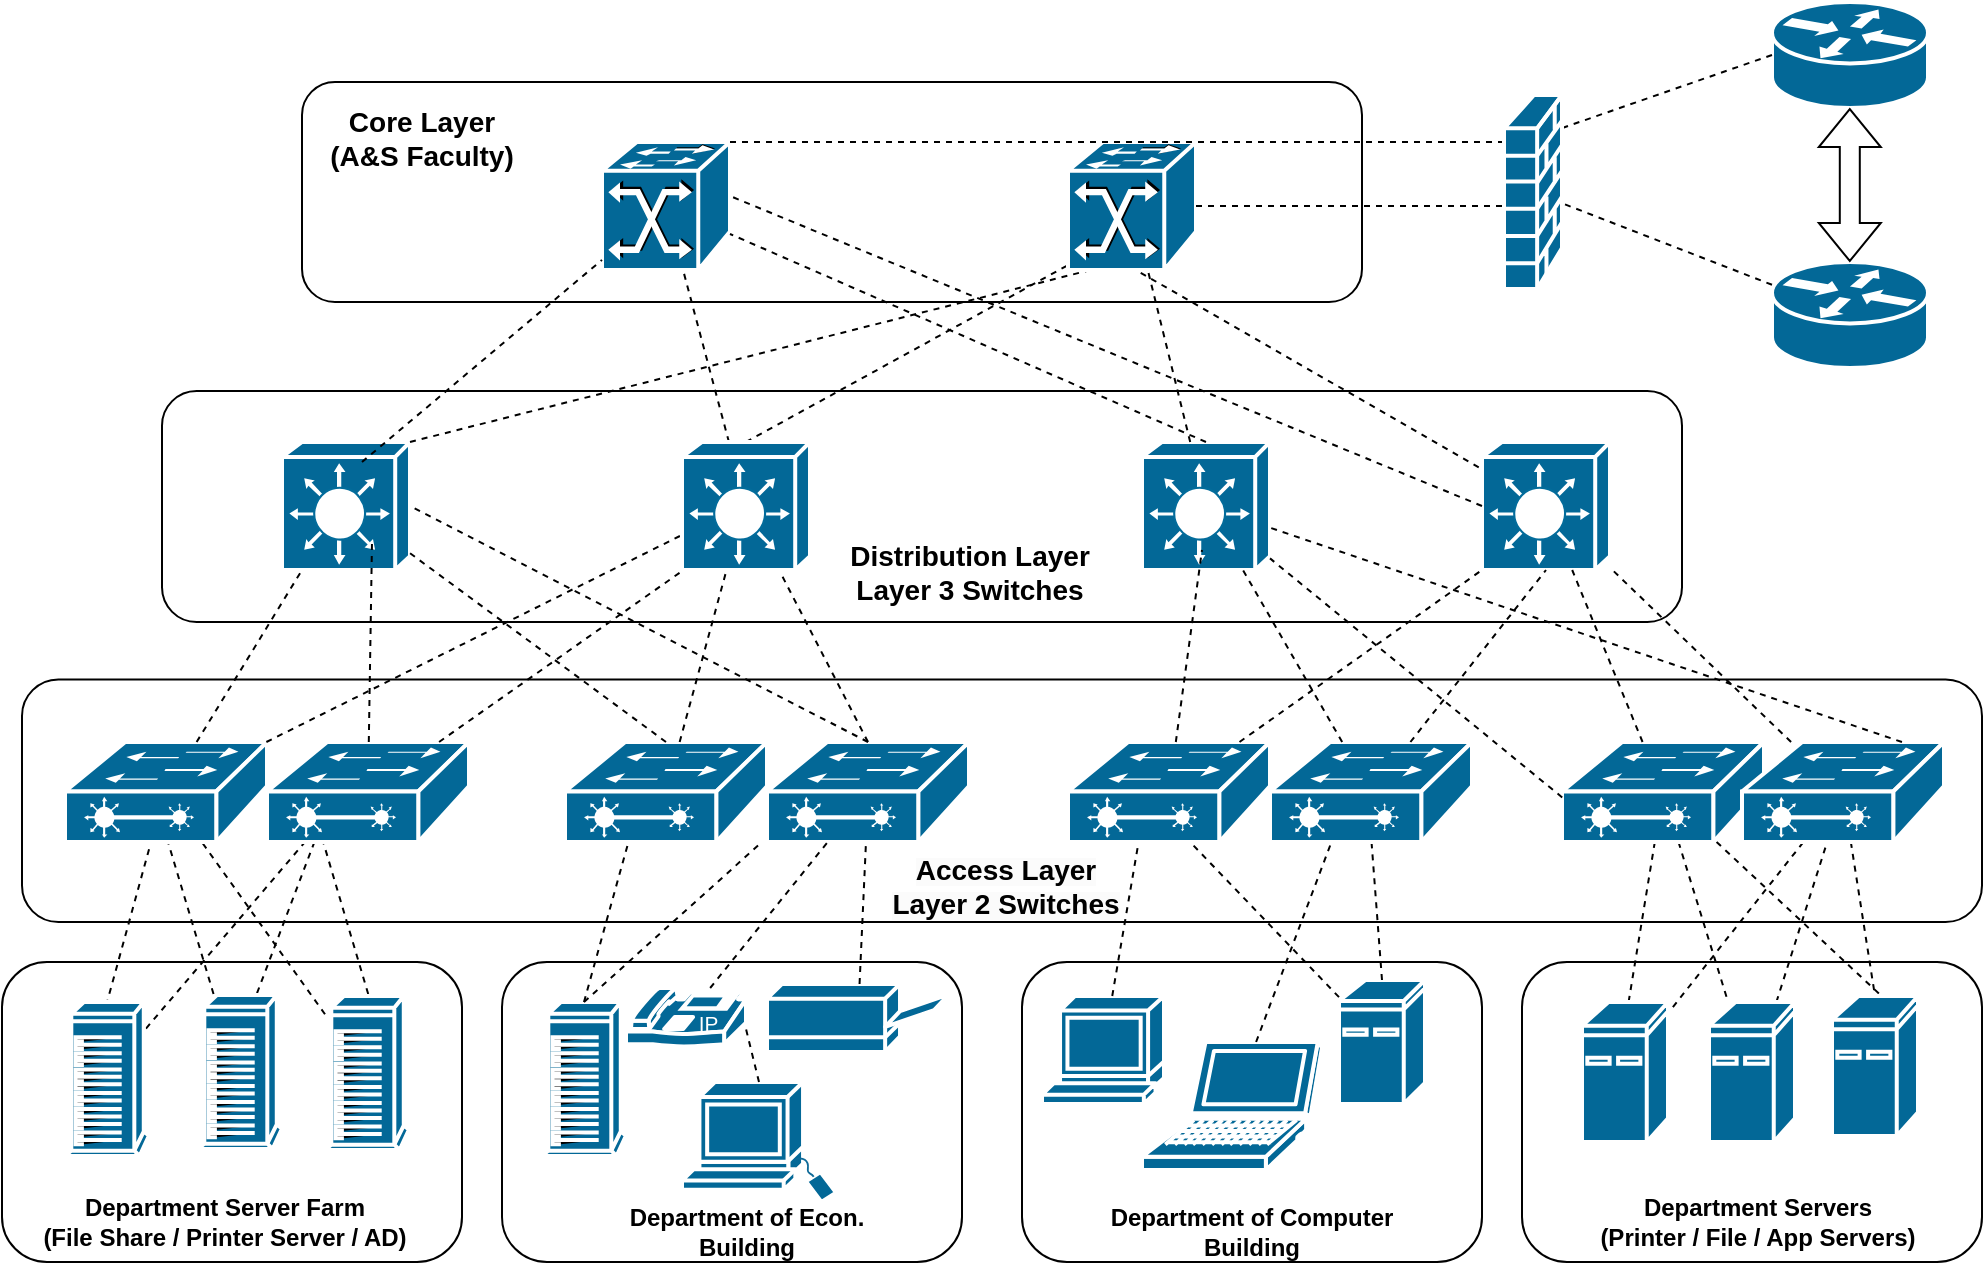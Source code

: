 <mxfile version="23.0.2" type="github" pages="2">
  <diagram name="Scenario 2 - P1" id="YVxec73zBIYmbvbBt2kR">
    <mxGraphModel dx="1624" dy="751" grid="1" gridSize="10" guides="1" tooltips="1" connect="1" arrows="1" fold="1" page="1" pageScale="1" pageWidth="1100" pageHeight="850" math="0" shadow="0">
      <root>
        <mxCell id="0" />
        <mxCell id="1" parent="0" />
        <mxCell id="MGmeo7fdPTb6Nn7WBYol-60" value="" style="rounded=1;whiteSpace=wrap;html=1;align=left;shadow=0;" vertex="1" parent="1">
          <mxGeometry x="70" y="570" width="230" height="150" as="geometry" />
        </mxCell>
        <mxCell id="MGmeo7fdPTb6Nn7WBYol-49" value="" style="rounded=1;whiteSpace=wrap;html=1;align=left;shadow=0;" vertex="1" parent="1">
          <mxGeometry x="80" y="428.75" width="980" height="121.25" as="geometry" />
        </mxCell>
        <mxCell id="MGmeo7fdPTb6Nn7WBYol-22" value="" style="rounded=1;whiteSpace=wrap;html=1;align=left;shadow=0;" vertex="1" parent="1">
          <mxGeometry x="150" y="284.5" width="760" height="115.5" as="geometry" />
        </mxCell>
        <mxCell id="MGmeo7fdPTb6Nn7WBYol-3" value="" style="shape=mxgraph.cisco.switches.layer_3_switch;sketch=0;html=1;pointerEvents=1;dashed=0;fillColor=#036897;strokeColor=#ffffff;strokeWidth=2;verticalLabelPosition=bottom;verticalAlign=top;align=center;outlineConnect=0;" vertex="1" parent="1">
          <mxGeometry x="210" y="310" width="64" height="64" as="geometry" />
        </mxCell>
        <mxCell id="MGmeo7fdPTb6Nn7WBYol-11" value="" style="line;strokeWidth=4;html=1;perimeter=backbonePerimeter;points=[];outlineConnect=0;" vertex="1" parent="1">
          <mxGeometry x="434" y="187" width="166" height="10" as="geometry" />
        </mxCell>
        <mxCell id="MGmeo7fdPTb6Nn7WBYol-12" value="" style="rounded=1;whiteSpace=wrap;html=1;align=left;shadow=0;" vertex="1" parent="1">
          <mxGeometry x="220" y="130" width="530" height="110" as="geometry" />
        </mxCell>
        <mxCell id="MGmeo7fdPTb6Nn7WBYol-14" value="" style="shape=mxgraph.cisco.switches.atm_fast_gigabit_etherswitch;sketch=0;html=1;pointerEvents=1;dashed=0;fillColor=#036897;strokeColor=#ffffff;strokeWidth=2;verticalLabelPosition=bottom;verticalAlign=top;align=center;outlineConnect=0;" vertex="1" parent="1">
          <mxGeometry x="370" y="160" width="64" height="64" as="geometry" />
        </mxCell>
        <mxCell id="MGmeo7fdPTb6Nn7WBYol-16" value="" style="shape=mxgraph.cisco.switches.layer_3_switch;sketch=0;html=1;pointerEvents=1;dashed=0;fillColor=#036897;strokeColor=#ffffff;strokeWidth=2;verticalLabelPosition=bottom;verticalAlign=top;align=center;outlineConnect=0;" vertex="1" parent="1">
          <mxGeometry x="640" y="310" width="64" height="64" as="geometry" />
        </mxCell>
        <mxCell id="MGmeo7fdPTb6Nn7WBYol-17" value="" style="shape=mxgraph.cisco.switches.layer_3_switch;sketch=0;html=1;pointerEvents=1;dashed=0;fillColor=#036897;strokeColor=#ffffff;strokeWidth=2;verticalLabelPosition=bottom;verticalAlign=top;align=center;outlineConnect=0;" vertex="1" parent="1">
          <mxGeometry x="810" y="310" width="64" height="64" as="geometry" />
        </mxCell>
        <mxCell id="MGmeo7fdPTb6Nn7WBYol-18" value="" style="endArrow=none;dashed=1;html=2;rounded=0;" edge="1" parent="1" source="MGmeo7fdPTb6Nn7WBYol-4" target="MGmeo7fdPTb6Nn7WBYol-14">
          <mxGeometry width="50" height="50" relative="1" as="geometry">
            <mxPoint x="480" y="330" as="sourcePoint" />
            <mxPoint x="530" y="280" as="targetPoint" />
          </mxGeometry>
        </mxCell>
        <mxCell id="MGmeo7fdPTb6Nn7WBYol-19" value="" style="endArrow=none;dashed=1;html=1;rounded=0;" edge="1" parent="1" target="MGmeo7fdPTb6Nn7WBYol-14">
          <mxGeometry width="50" height="50" relative="1" as="geometry">
            <mxPoint x="250" y="320" as="sourcePoint" />
            <mxPoint x="300" y="270" as="targetPoint" />
          </mxGeometry>
        </mxCell>
        <mxCell id="MGmeo7fdPTb6Nn7WBYol-25" value="" style="endArrow=none;dashed=1;html=1;rounded=0;exitX=1;exitY=0;exitDx=0;exitDy=0;exitPerimeter=0;" edge="1" parent="1" source="MGmeo7fdPTb6Nn7WBYol-3" target="MGmeo7fdPTb6Nn7WBYol-17">
          <mxGeometry width="50" height="50" relative="1" as="geometry">
            <mxPoint x="630" y="310" as="sourcePoint" />
            <mxPoint x="680" y="300" as="targetPoint" />
            <Array as="points">
              <mxPoint x="630" y="220" />
            </Array>
          </mxGeometry>
        </mxCell>
        <mxCell id="MGmeo7fdPTb6Nn7WBYol-27" value="" style="endArrow=none;dashed=1;html=1;rounded=0;exitX=0.5;exitY=0;exitDx=0;exitDy=0;exitPerimeter=0;" edge="1" parent="1" source="MGmeo7fdPTb6Nn7WBYol-16" target="MGmeo7fdPTb6Nn7WBYol-14">
          <mxGeometry width="50" height="50" relative="1" as="geometry">
            <mxPoint x="370" y="240" as="sourcePoint" />
            <mxPoint x="420" y="190" as="targetPoint" />
          </mxGeometry>
        </mxCell>
        <mxCell id="MGmeo7fdPTb6Nn7WBYol-28" value="" style="endArrow=none;dashed=1;html=1;rounded=0;exitX=0;exitY=0.5;exitDx=0;exitDy=0;exitPerimeter=0;" edge="1" parent="1" source="MGmeo7fdPTb6Nn7WBYol-17">
          <mxGeometry width="50" height="50" relative="1" as="geometry">
            <mxPoint x="632" y="289" as="sourcePoint" />
            <mxPoint x="434" y="187" as="targetPoint" />
          </mxGeometry>
        </mxCell>
        <mxCell id="MGmeo7fdPTb6Nn7WBYol-32" value="" style="endArrow=none;dashed=1;html=1;rounded=0;" edge="1" parent="1" source="MGmeo7fdPTb6Nn7WBYol-16" target="MGmeo7fdPTb6Nn7WBYol-15">
          <mxGeometry width="50" height="50" relative="1" as="geometry">
            <mxPoint x="770" y="430" as="sourcePoint" />
            <mxPoint x="820" y="380" as="targetPoint" />
          </mxGeometry>
        </mxCell>
        <mxCell id="MGmeo7fdPTb6Nn7WBYol-34" value="" style="endArrow=none;dashed=1;html=1;rounded=0;exitX=0.5;exitY=0;exitDx=0;exitDy=0;exitPerimeter=0;" edge="1" parent="1" source="MGmeo7fdPTb6Nn7WBYol-4">
          <mxGeometry width="50" height="50" relative="1" as="geometry">
            <mxPoint x="474" y="250" as="sourcePoint" />
            <mxPoint x="624" y="210" as="targetPoint" />
          </mxGeometry>
        </mxCell>
        <mxCell id="MGmeo7fdPTb6Nn7WBYol-35" value="&lt;b&gt;&lt;font style=&quot;font-size: 14px;&quot;&gt;Core Layer&lt;br&gt;(A&amp;amp;S Faculty)&lt;br&gt;&lt;/font&gt;&lt;/b&gt;" style="text;html=1;strokeColor=none;fillColor=none;align=center;verticalAlign=middle;whiteSpace=wrap;rounded=0;" vertex="1" parent="1">
          <mxGeometry x="220" y="143" width="120" height="30" as="geometry" />
        </mxCell>
        <mxCell id="MGmeo7fdPTb6Nn7WBYol-15" value="" style="shape=mxgraph.cisco.switches.atm_fast_gigabit_etherswitch;sketch=0;html=1;pointerEvents=1;dashed=0;fillColor=#036897;strokeColor=#ffffff;strokeWidth=2;verticalLabelPosition=bottom;verticalAlign=top;align=center;outlineConnect=0;" vertex="1" parent="1">
          <mxGeometry x="603" y="160" width="64" height="64" as="geometry" />
        </mxCell>
        <mxCell id="MGmeo7fdPTb6Nn7WBYol-53" value="&lt;b&gt;Department Server Farm&lt;br&gt;(File Share / Printer Server / AD)&lt;/b&gt;" style="text;html=1;strokeColor=none;fillColor=none;align=center;verticalAlign=middle;whiteSpace=wrap;rounded=0;" vertex="1" parent="1">
          <mxGeometry x="89" y="685" width="185" height="30" as="geometry" />
        </mxCell>
        <mxCell id="MGmeo7fdPTb6Nn7WBYol-59" value="&lt;br&gt;&lt;b style=&quot;border-color: var(--border-color); color: rgb(0, 0, 0); font-family: Helvetica; font-size: 12px; font-style: normal; font-variant-ligatures: normal; font-variant-caps: normal; letter-spacing: normal; orphans: 2; text-align: center; text-indent: 0px; text-transform: none; widows: 2; word-spacing: 0px; -webkit-text-stroke-width: 0px; background-color: rgb(251, 251, 251); text-decoration-thickness: initial; text-decoration-style: initial; text-decoration-color: initial;&quot;&gt;&lt;font style=&quot;border-color: var(--border-color); font-size: 14px;&quot;&gt;Access Layer&lt;br&gt;Layer 2 Switches&lt;/font&gt;&lt;/b&gt;" style="text;html=1;strokeColor=none;fillColor=none;align=center;verticalAlign=middle;whiteSpace=wrap;rounded=0;" vertex="1" parent="1">
          <mxGeometry x="502" y="510" width="140" height="30" as="geometry" />
        </mxCell>
        <mxCell id="MGmeo7fdPTb6Nn7WBYol-61" value="" style="rounded=1;whiteSpace=wrap;html=1;align=left;shadow=0;" vertex="1" parent="1">
          <mxGeometry x="320" y="570" width="230" height="150" as="geometry" />
        </mxCell>
        <mxCell id="MGmeo7fdPTb6Nn7WBYol-62" value="&lt;b&gt;Department of Econ. Building&lt;/b&gt;" style="text;html=1;strokeColor=none;fillColor=none;align=center;verticalAlign=middle;whiteSpace=wrap;rounded=0;" vertex="1" parent="1">
          <mxGeometry x="374.5" y="690" width="135" height="30" as="geometry" />
        </mxCell>
        <mxCell id="MGmeo7fdPTb6Nn7WBYol-66" value="" style="shape=mxgraph.cisco.computers_and_peripherals.sun_workstation;sketch=0;html=1;pointerEvents=1;dashed=0;fillColor=#036897;strokeColor=#ffffff;strokeWidth=2;verticalLabelPosition=bottom;verticalAlign=top;align=center;outlineConnect=0;" vertex="1" parent="1">
          <mxGeometry x="410" y="630" width="77" height="60" as="geometry" />
        </mxCell>
        <mxCell id="MGmeo7fdPTb6Nn7WBYol-67" value="" style="shape=mxgraph.cisco.computers_and_peripherals.ibm_tower;sketch=0;html=1;pointerEvents=1;dashed=0;fillColor=#036897;strokeColor=#ffffff;strokeWidth=2;verticalLabelPosition=bottom;verticalAlign=top;align=center;outlineConnect=0;" vertex="1" parent="1">
          <mxGeometry x="340" y="590" width="42" height="77" as="geometry" />
        </mxCell>
        <mxCell id="MGmeo7fdPTb6Nn7WBYol-69" value="" style="rounded=1;whiteSpace=wrap;html=1;align=left;shadow=0;" vertex="1" parent="1">
          <mxGeometry x="580" y="570" width="230" height="150" as="geometry" />
        </mxCell>
        <mxCell id="MGmeo7fdPTb6Nn7WBYol-70" value="" style="shape=mxgraph.cisco.computers_and_peripherals.terminal;sketch=0;html=1;pointerEvents=1;dashed=0;fillColor=#036897;strokeColor=#ffffff;strokeWidth=2;verticalLabelPosition=bottom;verticalAlign=top;align=center;outlineConnect=0;" vertex="1" parent="1">
          <mxGeometry x="590" y="587" width="61" height="54" as="geometry" />
        </mxCell>
        <mxCell id="MGmeo7fdPTb6Nn7WBYol-72" value="" style="shape=mxgraph.cisco.computers_and_peripherals.laptop;sketch=0;html=1;pointerEvents=1;dashed=0;fillColor=#036897;strokeColor=#ffffff;strokeWidth=2;verticalLabelPosition=bottom;verticalAlign=top;align=center;outlineConnect=0;" vertex="1" parent="1">
          <mxGeometry x="640" y="610" width="90" height="64" as="geometry" />
        </mxCell>
        <mxCell id="MGmeo7fdPTb6Nn7WBYol-73" value="" style="shape=mxgraph.cisco.computers_and_peripherals.ibm_mini_as400;sketch=0;html=1;pointerEvents=1;dashed=0;fillColor=#036897;strokeColor=#ffffff;strokeWidth=2;verticalLabelPosition=bottom;verticalAlign=top;align=center;outlineConnect=0;" vertex="1" parent="1">
          <mxGeometry x="738.5" y="579" width="43" height="62" as="geometry" />
        </mxCell>
        <mxCell id="MGmeo7fdPTb6Nn7WBYol-74" value="&lt;b&gt;Department of Computer Building&lt;/b&gt;" style="text;html=1;strokeColor=none;fillColor=none;align=center;verticalAlign=middle;whiteSpace=wrap;rounded=0;" vertex="1" parent="1">
          <mxGeometry x="620" y="690" width="150" height="30" as="geometry" />
        </mxCell>
        <mxCell id="MGmeo7fdPTb6Nn7WBYol-75" value="" style="rounded=1;whiteSpace=wrap;html=1;align=left;shadow=0;" vertex="1" parent="1">
          <mxGeometry x="830" y="570" width="230" height="150" as="geometry" />
        </mxCell>
        <mxCell id="MGmeo7fdPTb6Nn7WBYol-76" value="&lt;b&gt;Department Servers&lt;br&gt;(Printer / File / App Servers)&lt;br&gt;&lt;/b&gt;" style="text;html=1;strokeColor=none;fillColor=none;align=center;verticalAlign=middle;whiteSpace=wrap;rounded=0;" vertex="1" parent="1">
          <mxGeometry x="860" y="685" width="176" height="30" as="geometry" />
        </mxCell>
        <mxCell id="MGmeo7fdPTb6Nn7WBYol-85" value="" style="endArrow=none;dashed=1;html=1;rounded=0;exitX=0.5;exitY=0;exitDx=0;exitDy=0;exitPerimeter=0;" edge="1" parent="1">
          <mxGeometry width="50" height="50" relative="1" as="geometry">
            <mxPoint x="120.5" y="597.5" as="sourcePoint" />
            <mxPoint x="150" y="490" as="targetPoint" />
          </mxGeometry>
        </mxCell>
        <mxCell id="MGmeo7fdPTb6Nn7WBYol-86" value="" style="endArrow=none;dashed=1;html=1;rounded=0;" edge="1" parent="1">
          <mxGeometry width="50" height="50" relative="1" as="geometry">
            <mxPoint x="142" y="603.269" as="sourcePoint" />
            <mxPoint x="230" y="500" as="targetPoint" />
          </mxGeometry>
        </mxCell>
        <mxCell id="MGmeo7fdPTb6Nn7WBYol-87" value="" style="endArrow=none;dashed=1;html=1;rounded=0;" edge="1" parent="1">
          <mxGeometry width="50" height="50" relative="1" as="geometry">
            <mxPoint x="179.212" y="597.5" as="sourcePoint" />
            <mxPoint x="150" y="500" as="targetPoint" />
          </mxGeometry>
        </mxCell>
        <mxCell id="MGmeo7fdPTb6Nn7WBYol-88" value="" style="endArrow=none;dashed=1;html=1;rounded=0;" edge="1" parent="1">
          <mxGeometry width="50" height="50" relative="1" as="geometry">
            <mxPoint x="189" y="608" as="sourcePoint" />
            <mxPoint x="230" y="500" as="targetPoint" />
          </mxGeometry>
        </mxCell>
        <mxCell id="MGmeo7fdPTb6Nn7WBYol-89" value="" style="endArrow=none;dashed=1;html=1;rounded=0;" edge="1" parent="1" source="MGmeo7fdPTb6Nn7WBYol-57" target="MGmeo7fdPTb6Nn7WBYol-39">
          <mxGeometry width="50" height="50" relative="1" as="geometry">
            <mxPoint x="199" y="618" as="sourcePoint" />
            <mxPoint x="240" y="510" as="targetPoint" />
          </mxGeometry>
        </mxCell>
        <mxCell id="MGmeo7fdPTb6Nn7WBYol-90" value="" style="endArrow=none;dashed=1;html=1;rounded=0;" edge="1" parent="1">
          <mxGeometry width="50" height="50" relative="1" as="geometry">
            <mxPoint x="256.5" y="597.5" as="sourcePoint" />
            <mxPoint x="227.5" y="499.5" as="targetPoint" />
          </mxGeometry>
        </mxCell>
        <mxCell id="MGmeo7fdPTb6Nn7WBYol-40" value="" style="shape=mxgraph.cisco.switches.layer_2_remote_switch;sketch=0;html=1;pointerEvents=1;dashed=0;fillColor=#036897;strokeColor=#ffffff;strokeWidth=2;verticalLabelPosition=bottom;verticalAlign=top;align=center;outlineConnect=0;" vertex="1" parent="1">
          <mxGeometry x="202.5" y="460" width="101" height="50" as="geometry" />
        </mxCell>
        <mxCell id="MGmeo7fdPTb6Nn7WBYol-39" value="" style="shape=mxgraph.cisco.switches.layer_2_remote_switch;sketch=0;html=1;pointerEvents=1;dashed=0;fillColor=#036897;strokeColor=#ffffff;strokeWidth=2;verticalLabelPosition=bottom;verticalAlign=top;align=center;outlineConnect=0;" vertex="1" parent="1">
          <mxGeometry x="101.5" y="460" width="101" height="50" as="geometry" />
        </mxCell>
        <mxCell id="MGmeo7fdPTb6Nn7WBYol-57" value="" style="shape=mxgraph.cisco.computers_and_peripherals.ibm_tower;sketch=0;html=1;pointerEvents=1;dashed=0;fillColor=#036897;strokeColor=#ffffff;strokeWidth=2;verticalLabelPosition=bottom;verticalAlign=top;align=center;outlineConnect=0;" vertex="1" parent="1">
          <mxGeometry x="231.5" y="587" width="42" height="77" as="geometry" />
        </mxCell>
        <mxCell id="MGmeo7fdPTb6Nn7WBYol-91" value="" style="endArrow=none;dashed=1;html=1;rounded=0;exitX=0.5;exitY=0;exitDx=0;exitDy=0;exitPerimeter=0;" edge="1" parent="1" source="MGmeo7fdPTb6Nn7WBYol-67">
          <mxGeometry width="50" height="50" relative="1" as="geometry">
            <mxPoint x="336" y="550" as="sourcePoint" />
            <mxPoint x="386" y="500" as="targetPoint" />
          </mxGeometry>
        </mxCell>
        <mxCell id="MGmeo7fdPTb6Nn7WBYol-93" value="" style="endArrow=none;dashed=1;html=1;rounded=0;exitX=0.5;exitY=0;exitDx=0;exitDy=0;exitPerimeter=0;" edge="1" parent="1" source="MGmeo7fdPTb6Nn7WBYol-67">
          <mxGeometry width="50" height="50" relative="1" as="geometry">
            <mxPoint x="400" y="560" as="sourcePoint" />
            <mxPoint x="450" y="510" as="targetPoint" />
          </mxGeometry>
        </mxCell>
        <mxCell id="MGmeo7fdPTb6Nn7WBYol-42" value="" style="shape=mxgraph.cisco.switches.layer_2_remote_switch;sketch=0;html=1;pointerEvents=1;dashed=0;fillColor=#036897;strokeColor=#ffffff;strokeWidth=2;verticalLabelPosition=bottom;verticalAlign=top;align=center;outlineConnect=0;" vertex="1" parent="1">
          <mxGeometry x="452.5" y="460" width="101" height="50" as="geometry" />
        </mxCell>
        <mxCell id="MGmeo7fdPTb6Nn7WBYol-41" value="" style="shape=mxgraph.cisco.switches.layer_2_remote_switch;sketch=0;html=1;pointerEvents=1;dashed=0;fillColor=#036897;strokeColor=#ffffff;strokeWidth=2;verticalLabelPosition=bottom;verticalAlign=top;align=center;outlineConnect=0;" vertex="1" parent="1">
          <mxGeometry x="351.5" y="460" width="101" height="50" as="geometry" />
        </mxCell>
        <mxCell id="MGmeo7fdPTb6Nn7WBYol-68" value="" style="shape=mxgraph.cisco.computers_and_peripherals.printer;sketch=0;html=1;pointerEvents=1;dashed=0;fillColor=#036897;strokeColor=#ffffff;strokeWidth=2;verticalLabelPosition=bottom;verticalAlign=top;align=center;outlineConnect=0;" vertex="1" parent="1">
          <mxGeometry x="452.5" y="581" width="91" height="34" as="geometry" />
        </mxCell>
        <mxCell id="MGmeo7fdPTb6Nn7WBYol-98" value="" style="endArrow=none;dashed=1;html=1;rounded=0;" edge="1" parent="1" source="MGmeo7fdPTb6Nn7WBYol-70">
          <mxGeometry width="50" height="50" relative="1" as="geometry">
            <mxPoint x="590" y="550" as="sourcePoint" />
            <mxPoint x="640" y="500" as="targetPoint" />
          </mxGeometry>
        </mxCell>
        <mxCell id="MGmeo7fdPTb6Nn7WBYol-100" value="" style="endArrow=none;dashed=1;html=1;rounded=0;" edge="1" parent="1" source="MGmeo7fdPTb6Nn7WBYol-73">
          <mxGeometry width="50" height="50" relative="1" as="geometry">
            <mxPoint x="690" y="614.5" as="sourcePoint" />
            <mxPoint x="654" y="499.5" as="targetPoint" />
          </mxGeometry>
        </mxCell>
        <mxCell id="MGmeo7fdPTb6Nn7WBYol-102" value="" style="endArrow=none;dashed=1;html=1;rounded=0;" edge="1" parent="1" source="MGmeo7fdPTb6Nn7WBYol-72">
          <mxGeometry width="50" height="50" relative="1" as="geometry">
            <mxPoint x="688.5" y="550" as="sourcePoint" />
            <mxPoint x="738.5" y="500" as="targetPoint" />
          </mxGeometry>
        </mxCell>
        <mxCell id="MGmeo7fdPTb6Nn7WBYol-103" value="" style="endArrow=none;dashed=1;html=1;rounded=0;exitX=0.5;exitY=0;exitDx=0;exitDy=0;exitPerimeter=0;" edge="1" parent="1" source="MGmeo7fdPTb6Nn7WBYol-73">
          <mxGeometry width="50" height="50" relative="1" as="geometry">
            <mxPoint x="704" y="550" as="sourcePoint" />
            <mxPoint x="754" y="500" as="targetPoint" />
          </mxGeometry>
        </mxCell>
        <mxCell id="MGmeo7fdPTb6Nn7WBYol-46" value="" style="shape=mxgraph.cisco.switches.layer_2_remote_switch;sketch=0;html=1;pointerEvents=1;dashed=0;fillColor=#036897;strokeColor=#ffffff;strokeWidth=2;verticalLabelPosition=bottom;verticalAlign=top;align=center;outlineConnect=0;fontStyle=1" vertex="1" parent="1">
          <mxGeometry x="704" y="460" width="101" height="50" as="geometry" />
        </mxCell>
        <mxCell id="MGmeo7fdPTb6Nn7WBYol-169" style="edgeStyle=none;rounded=0;orthogonalLoop=1;jettySize=auto;html=1;" edge="1" parent="1" source="MGmeo7fdPTb6Nn7WBYol-45" target="MGmeo7fdPTb6Nn7WBYol-46">
          <mxGeometry relative="1" as="geometry" />
        </mxCell>
        <mxCell id="MGmeo7fdPTb6Nn7WBYol-45" value="" style="shape=mxgraph.cisco.switches.layer_2_remote_switch;sketch=0;html=1;pointerEvents=1;dashed=0;fillColor=#036897;strokeColor=#ffffff;strokeWidth=2;verticalLabelPosition=bottom;verticalAlign=top;align=center;outlineConnect=0;fontStyle=1" vertex="1" parent="1">
          <mxGeometry x="603" y="460" width="101" height="50" as="geometry" />
        </mxCell>
        <mxCell id="MGmeo7fdPTb6Nn7WBYol-104" value="" style="endArrow=none;dashed=1;html=1;rounded=0;" edge="1" parent="1" source="MGmeo7fdPTb6Nn7WBYol-47">
          <mxGeometry width="50" height="50" relative="1" as="geometry">
            <mxPoint x="600" y="630" as="sourcePoint" />
            <mxPoint x="883.305" y="590" as="targetPoint" />
          </mxGeometry>
        </mxCell>
        <mxCell id="MGmeo7fdPTb6Nn7WBYol-105" value="" style="endArrow=none;dashed=1;html=1;rounded=0;" edge="1" parent="1" source="MGmeo7fdPTb6Nn7WBYol-47">
          <mxGeometry width="50" height="50" relative="1" as="geometry">
            <mxPoint x="906" y="520" as="sourcePoint" />
            <mxPoint x="933.061" y="590" as="targetPoint" />
          </mxGeometry>
        </mxCell>
        <mxCell id="MGmeo7fdPTb6Nn7WBYol-106" value="" style="endArrow=none;dashed=1;html=1;rounded=0;entryX=0.5;entryY=0;entryDx=0;entryDy=0;entryPerimeter=0;" edge="1" parent="1" source="MGmeo7fdPTb6Nn7WBYol-47">
          <mxGeometry width="50" height="50" relative="1" as="geometry">
            <mxPoint x="918" y="520" as="sourcePoint" />
            <mxPoint x="1013" y="590" as="targetPoint" />
          </mxGeometry>
        </mxCell>
        <mxCell id="MGmeo7fdPTb6Nn7WBYol-107" value="" style="endArrow=none;dashed=1;html=1;rounded=0;" edge="1" parent="1" target="MGmeo7fdPTb6Nn7WBYol-48">
          <mxGeometry width="50" height="50" relative="1" as="geometry">
            <mxPoint x="898" y="601.949" as="sourcePoint" />
            <mxPoint x="650" y="580" as="targetPoint" />
          </mxGeometry>
        </mxCell>
        <mxCell id="MGmeo7fdPTb6Nn7WBYol-108" value="" style="endArrow=none;dashed=1;html=1;rounded=0;" edge="1" parent="1" target="MGmeo7fdPTb6Nn7WBYol-48">
          <mxGeometry width="50" height="50" relative="1" as="geometry">
            <mxPoint x="957.207" y="590" as="sourcePoint" />
            <mxPoint x="981" y="520" as="targetPoint" />
          </mxGeometry>
        </mxCell>
        <mxCell id="MGmeo7fdPTb6Nn7WBYol-109" value="" style="endArrow=none;dashed=1;html=1;rounded=0;" edge="1" parent="1" target="MGmeo7fdPTb6Nn7WBYol-48">
          <mxGeometry width="50" height="50" relative="1" as="geometry">
            <mxPoint x="1006.963" y="590" as="sourcePoint" />
            <mxPoint x="993" y="520" as="targetPoint" />
          </mxGeometry>
        </mxCell>
        <mxCell id="MGmeo7fdPTb6Nn7WBYol-47" value="" style="shape=mxgraph.cisco.switches.layer_2_remote_switch;sketch=0;html=1;pointerEvents=1;dashed=0;fillColor=#036897;strokeColor=#ffffff;strokeWidth=2;verticalLabelPosition=bottom;verticalAlign=top;align=center;outlineConnect=0;fontStyle=1" vertex="1" parent="1">
          <mxGeometry x="850" y="460" width="101" height="50" as="geometry" />
        </mxCell>
        <mxCell id="MGmeo7fdPTb6Nn7WBYol-48" value="" style="shape=mxgraph.cisco.switches.layer_2_remote_switch;sketch=0;html=1;pointerEvents=1;dashed=0;fillColor=#036897;strokeColor=#ffffff;strokeWidth=2;verticalLabelPosition=bottom;verticalAlign=top;align=center;outlineConnect=0;fontStyle=1" vertex="1" parent="1">
          <mxGeometry x="940" y="460" width="101" height="50" as="geometry" />
        </mxCell>
        <mxCell id="MGmeo7fdPTb6Nn7WBYol-110" value="" style="shape=mxgraph.cisco.computers_and_peripherals.ibm_tower;sketch=0;html=1;pointerEvents=1;dashed=0;fillColor=#036897;strokeColor=#ffffff;strokeWidth=2;verticalLabelPosition=bottom;verticalAlign=top;align=center;outlineConnect=0;" vertex="1" parent="1">
          <mxGeometry x="168" y="586.5" width="42" height="77" as="geometry" />
        </mxCell>
        <mxCell id="MGmeo7fdPTb6Nn7WBYol-111" value="" style="shape=mxgraph.cisco.computers_and_peripherals.ibm_tower;sketch=0;html=1;pointerEvents=1;dashed=0;fillColor=#036897;strokeColor=#ffffff;strokeWidth=2;verticalLabelPosition=bottom;verticalAlign=top;align=center;outlineConnect=0;" vertex="1" parent="1">
          <mxGeometry x="101.5" y="590" width="42" height="77" as="geometry" />
        </mxCell>
        <mxCell id="MGmeo7fdPTb6Nn7WBYol-112" value="" style="shape=mxgraph.cisco.computers_and_peripherals.ibm_mini_as400;sketch=0;html=1;pointerEvents=1;dashed=0;fillColor=#036897;strokeColor=#ffffff;strokeWidth=2;verticalLabelPosition=bottom;verticalAlign=top;align=center;outlineConnect=0;" vertex="1" parent="1">
          <mxGeometry x="860" y="590" width="43" height="70" as="geometry" />
        </mxCell>
        <mxCell id="MGmeo7fdPTb6Nn7WBYol-113" value="" style="shape=mxgraph.cisco.computers_and_peripherals.ibm_mini_as400;sketch=0;html=1;pointerEvents=1;dashed=0;fillColor=#036897;strokeColor=#ffffff;strokeWidth=2;verticalLabelPosition=bottom;verticalAlign=top;align=center;outlineConnect=0;" vertex="1" parent="1">
          <mxGeometry x="923.5" y="590" width="43" height="70" as="geometry" />
        </mxCell>
        <mxCell id="MGmeo7fdPTb6Nn7WBYol-114" value="" style="shape=mxgraph.cisco.computers_and_peripherals.ibm_mini_as400;sketch=0;html=1;pointerEvents=1;dashed=0;fillColor=#036897;strokeColor=#ffffff;strokeWidth=2;verticalLabelPosition=bottom;verticalAlign=top;align=center;outlineConnect=0;" vertex="1" parent="1">
          <mxGeometry x="985" y="587" width="43" height="70" as="geometry" />
        </mxCell>
        <mxCell id="MGmeo7fdPTb6Nn7WBYol-119" value="" style="endArrow=none;dashed=1;html=1;rounded=0;" edge="1" parent="1" source="MGmeo7fdPTb6Nn7WBYol-39">
          <mxGeometry width="50" height="50" relative="1" as="geometry">
            <mxPoint x="170" y="424" as="sourcePoint" />
            <mxPoint x="220" y="374" as="targetPoint" />
          </mxGeometry>
        </mxCell>
        <mxCell id="MGmeo7fdPTb6Nn7WBYol-121" value="" style="endArrow=none;dashed=1;html=1;rounded=0;" edge="1" parent="1" source="MGmeo7fdPTb6Nn7WBYol-40">
          <mxGeometry width="50" height="50" relative="1" as="geometry">
            <mxPoint x="202" y="446" as="sourcePoint" />
            <mxPoint x="255" y="360" as="targetPoint" />
          </mxGeometry>
        </mxCell>
        <mxCell id="MGmeo7fdPTb6Nn7WBYol-122" value="" style="endArrow=none;dashed=1;html=1;rounded=0;exitX=0.5;exitY=0;exitDx=0;exitDy=0;exitPerimeter=0;" edge="1" parent="1" source="MGmeo7fdPTb6Nn7WBYol-41" target="MGmeo7fdPTb6Nn7WBYol-3">
          <mxGeometry width="50" height="50" relative="1" as="geometry">
            <mxPoint x="263" y="470" as="sourcePoint" />
            <mxPoint x="265" y="370" as="targetPoint" />
          </mxGeometry>
        </mxCell>
        <mxCell id="MGmeo7fdPTb6Nn7WBYol-128" value="" style="endArrow=none;dashed=1;html=1;rounded=0;" edge="1" parent="1" source="MGmeo7fdPTb6Nn7WBYol-39">
          <mxGeometry width="50" height="50" relative="1" as="geometry">
            <mxPoint x="365" y="404" as="sourcePoint" />
            <mxPoint x="415" y="354" as="targetPoint" />
          </mxGeometry>
        </mxCell>
        <mxCell id="MGmeo7fdPTb6Nn7WBYol-129" value="" style="endArrow=none;dashed=1;html=1;rounded=0;" edge="1" parent="1" source="MGmeo7fdPTb6Nn7WBYol-40">
          <mxGeometry width="50" height="50" relative="1" as="geometry">
            <mxPoint x="212" y="470" as="sourcePoint" />
            <mxPoint x="425" y="364" as="targetPoint" />
          </mxGeometry>
        </mxCell>
        <mxCell id="MGmeo7fdPTb6Nn7WBYol-130" value="" style="endArrow=none;dashed=1;html=1;rounded=0;" edge="1" parent="1" source="MGmeo7fdPTb6Nn7WBYol-41">
          <mxGeometry width="50" height="50" relative="1" as="geometry">
            <mxPoint x="385" y="414" as="sourcePoint" />
            <mxPoint x="435" y="364" as="targetPoint" />
          </mxGeometry>
        </mxCell>
        <mxCell id="MGmeo7fdPTb6Nn7WBYol-131" value="" style="endArrow=none;dashed=1;html=1;rounded=0;exitX=0.5;exitY=0;exitDx=0;exitDy=0;exitPerimeter=0;" edge="1" parent="1" source="MGmeo7fdPTb6Nn7WBYol-42" target="MGmeo7fdPTb6Nn7WBYol-4">
          <mxGeometry width="50" height="50" relative="1" as="geometry">
            <mxPoint x="530" y="360" as="sourcePoint" />
            <mxPoint x="580" y="310" as="targetPoint" />
          </mxGeometry>
        </mxCell>
        <mxCell id="MGmeo7fdPTb6Nn7WBYol-36" value="&lt;b&gt;&lt;font style=&quot;font-size: 14px;&quot;&gt;Distribution Layer&lt;br&gt;Layer 3 Switches&lt;br&gt;&lt;/font&gt;&lt;/b&gt;" style="text;html=1;strokeColor=none;fillColor=none;align=center;verticalAlign=middle;whiteSpace=wrap;rounded=0;" vertex="1" parent="1">
          <mxGeometry x="474" y="360" width="160" height="30.5" as="geometry" />
        </mxCell>
        <mxCell id="MGmeo7fdPTb6Nn7WBYol-133" value="" style="endArrow=none;dashed=1;html=1;rounded=0;" edge="1" parent="1" source="MGmeo7fdPTb6Nn7WBYol-45">
          <mxGeometry width="50" height="50" relative="1" as="geometry">
            <mxPoint x="620" y="414" as="sourcePoint" />
            <mxPoint x="670" y="364" as="targetPoint" />
          </mxGeometry>
        </mxCell>
        <mxCell id="MGmeo7fdPTb6Nn7WBYol-134" value="" style="endArrow=none;dashed=1;html=1;rounded=0;" edge="1" parent="1" source="MGmeo7fdPTb6Nn7WBYol-46" target="MGmeo7fdPTb6Nn7WBYol-16">
          <mxGeometry width="50" height="50" relative="1" as="geometry">
            <mxPoint x="667" y="470" as="sourcePoint" />
            <mxPoint x="680" y="374" as="targetPoint" />
          </mxGeometry>
        </mxCell>
        <mxCell id="MGmeo7fdPTb6Nn7WBYol-135" value="" style="endArrow=none;dashed=1;html=1;rounded=0;exitX=0.001;exitY=0.554;exitDx=0;exitDy=0;exitPerimeter=0;" edge="1" parent="1" source="MGmeo7fdPTb6Nn7WBYol-47" target="MGmeo7fdPTb6Nn7WBYol-16">
          <mxGeometry width="50" height="50" relative="1" as="geometry">
            <mxPoint x="739" y="470" as="sourcePoint" />
            <mxPoint x="697" y="384" as="targetPoint" />
          </mxGeometry>
        </mxCell>
        <mxCell id="MGmeo7fdPTb6Nn7WBYol-137" value="" style="endArrow=none;dashed=1;html=1;rounded=0;exitX=0.792;exitY=0;exitDx=0;exitDy=0;exitPerimeter=0;" edge="1" parent="1" source="MGmeo7fdPTb6Nn7WBYol-48" target="MGmeo7fdPTb6Nn7WBYol-16">
          <mxGeometry width="50" height="50" relative="1" as="geometry">
            <mxPoint x="840" y="440" as="sourcePoint" />
            <mxPoint x="890" y="390" as="targetPoint" />
          </mxGeometry>
        </mxCell>
        <mxCell id="MGmeo7fdPTb6Nn7WBYol-138" value="" style="endArrow=none;dashed=1;html=1;rounded=0;" edge="1" parent="1" source="MGmeo7fdPTb6Nn7WBYol-48" target="MGmeo7fdPTb6Nn7WBYol-17">
          <mxGeometry width="50" height="50" relative="1" as="geometry">
            <mxPoint x="840" y="440" as="sourcePoint" />
            <mxPoint x="890" y="390" as="targetPoint" />
          </mxGeometry>
        </mxCell>
        <mxCell id="MGmeo7fdPTb6Nn7WBYol-139" value="" style="endArrow=none;dashed=1;html=1;rounded=0;" edge="1" parent="1" source="MGmeo7fdPTb6Nn7WBYol-47" target="MGmeo7fdPTb6Nn7WBYol-17">
          <mxGeometry width="50" height="50" relative="1" as="geometry">
            <mxPoint x="840" y="440" as="sourcePoint" />
            <mxPoint x="890" y="390" as="targetPoint" />
          </mxGeometry>
        </mxCell>
        <mxCell id="MGmeo7fdPTb6Nn7WBYol-141" value="" style="shape=mxgraph.cisco.routers.router;sketch=0;html=1;pointerEvents=1;dashed=0;fillColor=#036897;strokeColor=#ffffff;strokeWidth=2;verticalLabelPosition=bottom;verticalAlign=top;align=center;outlineConnect=0;" vertex="1" parent="1">
          <mxGeometry x="955" y="220" width="78" height="53" as="geometry" />
        </mxCell>
        <mxCell id="MGmeo7fdPTb6Nn7WBYol-142" value="" style="shape=mxgraph.cisco.routers.router;sketch=0;html=1;pointerEvents=1;dashed=0;fillColor=#036897;strokeColor=#ffffff;strokeWidth=2;verticalLabelPosition=bottom;verticalAlign=top;align=center;outlineConnect=0;" vertex="1" parent="1">
          <mxGeometry x="955" y="90" width="78" height="53" as="geometry" />
        </mxCell>
        <mxCell id="MGmeo7fdPTb6Nn7WBYol-146" value="" style="endArrow=none;dashed=1;html=1;rounded=0;" edge="1" parent="1" source="MGmeo7fdPTb6Nn7WBYol-15">
          <mxGeometry width="50" height="50" relative="1" as="geometry">
            <mxPoint x="580" y="210" as="sourcePoint" />
            <mxPoint x="820" y="192" as="targetPoint" />
          </mxGeometry>
        </mxCell>
        <mxCell id="MGmeo7fdPTb6Nn7WBYol-147" value="" style="endArrow=none;dashed=1;html=1;rounded=0;exitX=1;exitY=0;exitDx=0;exitDy=0;exitPerimeter=0;" edge="1" parent="1" source="MGmeo7fdPTb6Nn7WBYol-14">
          <mxGeometry width="50" height="50" relative="1" as="geometry">
            <mxPoint x="570" y="210" as="sourcePoint" />
            <mxPoint x="820" y="160" as="targetPoint" />
          </mxGeometry>
        </mxCell>
        <mxCell id="MGmeo7fdPTb6Nn7WBYol-148" value="" style="endArrow=none;dashed=1;html=1;rounded=0;exitX=0;exitY=0.5;exitDx=0;exitDy=0;exitPerimeter=0;" edge="1" parent="1" source="MGmeo7fdPTb6Nn7WBYol-142">
          <mxGeometry width="50" height="50" relative="1" as="geometry">
            <mxPoint x="780" y="210" as="sourcePoint" />
            <mxPoint x="830" y="160" as="targetPoint" />
          </mxGeometry>
        </mxCell>
        <mxCell id="MGmeo7fdPTb6Nn7WBYol-149" value="" style="endArrow=none;dashed=1;html=1;rounded=0;" edge="1" parent="1" source="MGmeo7fdPTb6Nn7WBYol-141" target="MGmeo7fdPTb6Nn7WBYol-140">
          <mxGeometry width="50" height="50" relative="1" as="geometry">
            <mxPoint x="965" y="144" as="sourcePoint" />
            <mxPoint x="840" y="170" as="targetPoint" />
          </mxGeometry>
        </mxCell>
        <mxCell id="MGmeo7fdPTb6Nn7WBYol-140" value="" style="shape=mxgraph.cisco.security.firewall;sketch=0;html=1;pointerEvents=1;dashed=0;fillColor=#036897;strokeColor=#ffffff;strokeWidth=2;verticalLabelPosition=bottom;verticalAlign=top;align=center;outlineConnect=0;" vertex="1" parent="1">
          <mxGeometry x="821" y="136.5" width="29" height="97" as="geometry" />
        </mxCell>
        <mxCell id="MGmeo7fdPTb6Nn7WBYol-162" value="" style="endArrow=none;dashed=1;html=1;rounded=0;entryX=1;entryY=0.5;entryDx=0;entryDy=0;entryPerimeter=0;exitX=0.5;exitY=0;exitDx=0;exitDy=0;exitPerimeter=0;" edge="1" parent="1" source="MGmeo7fdPTb6Nn7WBYol-42" target="MGmeo7fdPTb6Nn7WBYol-3">
          <mxGeometry width="50" height="50" relative="1" as="geometry">
            <mxPoint x="590" y="490" as="sourcePoint" />
            <mxPoint x="640" y="440" as="targetPoint" />
          </mxGeometry>
        </mxCell>
        <mxCell id="MGmeo7fdPTb6Nn7WBYol-4" value="" style="shape=mxgraph.cisco.switches.layer_3_switch;sketch=0;html=1;pointerEvents=1;dashed=0;fillColor=#036897;strokeColor=#ffffff;strokeWidth=2;verticalLabelPosition=bottom;verticalAlign=top;align=center;outlineConnect=0;" vertex="1" parent="1">
          <mxGeometry x="410" y="310" width="64" height="64" as="geometry" />
        </mxCell>
        <mxCell id="MGmeo7fdPTb6Nn7WBYol-165" value="" style="endArrow=none;dashed=1;html=1;rounded=0;entryX=0;entryY=1;entryDx=0;entryDy=0;entryPerimeter=0;" edge="1" parent="1" source="MGmeo7fdPTb6Nn7WBYol-45" target="MGmeo7fdPTb6Nn7WBYol-17">
          <mxGeometry width="50" height="50" relative="1" as="geometry">
            <mxPoint x="590" y="490" as="sourcePoint" />
            <mxPoint x="640" y="440" as="targetPoint" />
          </mxGeometry>
        </mxCell>
        <mxCell id="MGmeo7fdPTb6Nn7WBYol-168" value="" style="endArrow=none;dashed=1;html=1;rounded=0;entryX=0.5;entryY=1;entryDx=0;entryDy=0;entryPerimeter=0;" edge="1" parent="1" source="MGmeo7fdPTb6Nn7WBYol-46" target="MGmeo7fdPTb6Nn7WBYol-17">
          <mxGeometry width="50" height="50" relative="1" as="geometry">
            <mxPoint x="590" y="490" as="sourcePoint" />
            <mxPoint x="640" y="440" as="targetPoint" />
          </mxGeometry>
        </mxCell>
        <mxCell id="MGmeo7fdPTb6Nn7WBYol-170" value="" style="endArrow=none;dashed=1;html=1;rounded=0;entryX=0;entryY=0;entryDx=0;entryDy=0;" edge="1" parent="1" source="MGmeo7fdPTb6Nn7WBYol-68" target="MGmeo7fdPTb6Nn7WBYol-59">
          <mxGeometry width="50" height="50" relative="1" as="geometry">
            <mxPoint x="520" y="620" as="sourcePoint" />
            <mxPoint x="570" y="570" as="targetPoint" />
          </mxGeometry>
        </mxCell>
        <mxCell id="MGmeo7fdPTb6Nn7WBYol-171" value="" style="endArrow=none;dashed=1;html=1;rounded=0;" edge="1" parent="1" source="MGmeo7fdPTb6Nn7WBYol-116" target="MGmeo7fdPTb6Nn7WBYol-42">
          <mxGeometry width="50" height="50" relative="1" as="geometry">
            <mxPoint x="520" y="620" as="sourcePoint" />
            <mxPoint x="570" y="570" as="targetPoint" />
          </mxGeometry>
        </mxCell>
        <mxCell id="MGmeo7fdPTb6Nn7WBYol-172" value="" style="endArrow=none;dashed=1;html=1;rounded=0;exitX=0.5;exitY=0;exitDx=0;exitDy=0;exitPerimeter=0;entryX=0.953;entryY=0.3;entryDx=0;entryDy=0;entryPerimeter=0;" edge="1" parent="1" source="MGmeo7fdPTb6Nn7WBYol-66" target="MGmeo7fdPTb6Nn7WBYol-116">
          <mxGeometry width="50" height="50" relative="1" as="geometry">
            <mxPoint x="520" y="620" as="sourcePoint" />
            <mxPoint x="570" y="570" as="targetPoint" />
          </mxGeometry>
        </mxCell>
        <mxCell id="MGmeo7fdPTb6Nn7WBYol-116" value="" style="shape=mxgraph.cisco.modems_and_phones.ip_phone;sketch=0;html=1;pointerEvents=1;dashed=0;fillColor=#036897;strokeColor=#ffffff;strokeWidth=2;verticalLabelPosition=bottom;verticalAlign=top;align=center;outlineConnect=0;" vertex="1" parent="1">
          <mxGeometry x="382" y="583" width="60" height="30" as="geometry" />
        </mxCell>
        <mxCell id="MGmeo7fdPTb6Nn7WBYol-173" value="" style="shape=flexArrow;endArrow=classic;startArrow=classic;html=1;rounded=0;" edge="1" parent="1">
          <mxGeometry width="100" height="100" relative="1" as="geometry">
            <mxPoint x="993.9" y="220" as="sourcePoint" />
            <mxPoint x="993.9" y="143.0" as="targetPoint" />
          </mxGeometry>
        </mxCell>
      </root>
    </mxGraphModel>
  </diagram>
  <diagram id="4gG4YNBlFRW5RbOQM3NU" name="Scenario 2 - P2">
    <mxGraphModel dx="1772" dy="1669" grid="1" gridSize="10" guides="1" tooltips="1" connect="1" arrows="1" fold="1" page="1" pageScale="1" pageWidth="1100" pageHeight="850" math="0" shadow="0">
      <root>
        <mxCell id="0" />
        <mxCell id="1" parent="0" />
        <mxCell id="vTvQ84Mz04de77NSLP3i-45" value="" style="endArrow=classic;html=1;rounded=0;entryX=0.587;entryY=-0.003;entryDx=0;entryDy=0;entryPerimeter=0;" edge="1" parent="1" source="vTvQ84Mz04de77NSLP3i-37" target="-0QiFp0gVZbrzREtMIRp-98">
          <mxGeometry width="50" height="50" relative="1" as="geometry">
            <mxPoint x="700" y="-260" as="sourcePoint" />
            <mxPoint x="750" y="-310" as="targetPoint" />
          </mxGeometry>
        </mxCell>
        <mxCell id="vTvQ84Mz04de77NSLP3i-41" value="" style="endArrow=classic;html=1;rounded=0;" edge="1" parent="1" target="-0QiFp0gVZbrzREtMIRp-101">
          <mxGeometry width="50" height="50" relative="1" as="geometry">
            <mxPoint x="520" y="-320" as="sourcePoint" />
            <mxPoint x="560" y="-338" as="targetPoint" />
            <Array as="points">
              <mxPoint x="530" y="-240" />
            </Array>
          </mxGeometry>
        </mxCell>
        <mxCell id="vTvQ84Mz04de77NSLP3i-22" value="" style="rounded=1;whiteSpace=wrap;html=1;" vertex="1" parent="1">
          <mxGeometry x="729" y="-160" width="341" height="540" as="geometry" />
        </mxCell>
        <mxCell id="-0QiFp0gVZbrzREtMIRp-98" value="" style="rounded=1;whiteSpace=wrap;html=1;align=left;shadow=0;" vertex="1" parent="1">
          <mxGeometry x="407" y="-240" width="313" height="390" as="geometry" />
        </mxCell>
        <mxCell id="-0QiFp0gVZbrzREtMIRp-1" value="" style="rounded=1;whiteSpace=wrap;html=1;align=left;shadow=0;" vertex="1" parent="1">
          <mxGeometry x="200" y="586.5" width="230" height="150" as="geometry" />
        </mxCell>
        <mxCell id="-0QiFp0gVZbrzREtMIRp-2" value="" style="rounded=1;whiteSpace=wrap;html=1;align=left;shadow=0;" vertex="1" parent="1">
          <mxGeometry x="210" y="445.25" width="470" height="121.25" as="geometry" />
        </mxCell>
        <mxCell id="-0QiFp0gVZbrzREtMIRp-3" value="" style="rounded=1;whiteSpace=wrap;html=1;align=left;shadow=0;" vertex="1" parent="1">
          <mxGeometry x="210" y="301" width="470" height="115.5" as="geometry" />
        </mxCell>
        <mxCell id="-0QiFp0gVZbrzREtMIRp-4" value="" style="shape=mxgraph.cisco.switches.layer_3_switch;sketch=0;html=1;pointerEvents=1;dashed=0;fillColor=#036897;strokeColor=#ffffff;strokeWidth=2;verticalLabelPosition=bottom;verticalAlign=top;align=center;outlineConnect=0;" vertex="1" parent="1">
          <mxGeometry x="308" y="326.75" width="64" height="64" as="geometry" />
        </mxCell>
        <mxCell id="-0QiFp0gVZbrzREtMIRp-6" value="" style="rounded=1;whiteSpace=wrap;html=1;align=left;shadow=0;" vertex="1" parent="1">
          <mxGeometry x="410" y="159.5" width="310" height="110" as="geometry" />
        </mxCell>
        <mxCell id="-0QiFp0gVZbrzREtMIRp-7" value="" style="shape=mxgraph.cisco.switches.atm_fast_gigabit_etherswitch;sketch=0;html=1;pointerEvents=1;dashed=0;fillColor=#036897;strokeColor=#ffffff;strokeWidth=2;verticalLabelPosition=bottom;verticalAlign=top;align=center;outlineConnect=0;" vertex="1" parent="1">
          <mxGeometry x="448" y="196.5" width="64" height="64" as="geometry" />
        </mxCell>
        <mxCell id="-0QiFp0gVZbrzREtMIRp-10" value="" style="endArrow=none;dashed=1;html=2;rounded=0;" edge="1" parent="1" source="-0QiFp0gVZbrzREtMIRp-88" target="-0QiFp0gVZbrzREtMIRp-7">
          <mxGeometry width="50" height="50" relative="1" as="geometry">
            <mxPoint x="610" y="346.5" as="sourcePoint" />
            <mxPoint x="660" y="296.5" as="targetPoint" />
          </mxGeometry>
        </mxCell>
        <mxCell id="-0QiFp0gVZbrzREtMIRp-11" value="" style="endArrow=none;dashed=1;html=1;rounded=0;" edge="1" parent="1" target="-0QiFp0gVZbrzREtMIRp-7">
          <mxGeometry width="50" height="50" relative="1" as="geometry">
            <mxPoint x="380" y="336.5" as="sourcePoint" />
            <mxPoint x="430" y="286.5" as="targetPoint" />
          </mxGeometry>
        </mxCell>
        <mxCell id="-0QiFp0gVZbrzREtMIRp-17" value="&lt;b&gt;&lt;font style=&quot;font-size: 14px;&quot;&gt;Core Layer&lt;br&gt;(Faculty)&lt;br&gt;&lt;/font&gt;&lt;/b&gt;" style="text;html=1;strokeColor=none;fillColor=none;align=center;verticalAlign=middle;whiteSpace=wrap;rounded=0;" vertex="1" parent="1">
          <mxGeometry x="469" y="159.5" width="120" height="30" as="geometry" />
        </mxCell>
        <mxCell id="-0QiFp0gVZbrzREtMIRp-18" value="" style="shape=mxgraph.cisco.switches.atm_fast_gigabit_etherswitch;sketch=0;html=1;pointerEvents=1;dashed=0;fillColor=#036897;strokeColor=#ffffff;strokeWidth=2;verticalLabelPosition=bottom;verticalAlign=top;align=center;outlineConnect=0;" vertex="1" parent="1">
          <mxGeometry x="582.5" y="196.5" width="64" height="64" as="geometry" />
        </mxCell>
        <mxCell id="-0QiFp0gVZbrzREtMIRp-19" value="&lt;b&gt;Department Server Farm&lt;br&gt;(File Share / Printer Server / App)&lt;/b&gt;" style="text;html=1;strokeColor=none;fillColor=none;align=center;verticalAlign=middle;whiteSpace=wrap;rounded=0;" vertex="1" parent="1">
          <mxGeometry x="216.25" y="692" width="197.5" height="30" as="geometry" />
        </mxCell>
        <mxCell id="-0QiFp0gVZbrzREtMIRp-20" value="&lt;br&gt;&lt;b style=&quot;border-color: var(--border-color); color: rgb(0, 0, 0); font-family: Helvetica; font-size: 12px; font-style: normal; font-variant-ligatures: normal; font-variant-caps: normal; letter-spacing: normal; orphans: 2; text-align: center; text-indent: 0px; text-transform: none; widows: 2; word-spacing: 0px; -webkit-text-stroke-width: 0px; background-color: rgb(251, 251, 251); text-decoration-thickness: initial; text-decoration-style: initial; text-decoration-color: initial;&quot;&gt;&lt;font style=&quot;border-color: var(--border-color); font-size: 14px;&quot;&gt;Access Layer&lt;br&gt;Layer 2 Switches&lt;/font&gt;&lt;/b&gt;" style="text;html=1;strokeColor=none;fillColor=none;align=center;verticalAlign=middle;whiteSpace=wrap;rounded=0;" vertex="1" parent="1">
          <mxGeometry x="372" y="526.5" width="140" height="30" as="geometry" />
        </mxCell>
        <mxCell id="-0QiFp0gVZbrzREtMIRp-21" value="" style="rounded=1;whiteSpace=wrap;html=1;align=left;shadow=0;" vertex="1" parent="1">
          <mxGeometry x="450" y="586.5" width="230" height="150" as="geometry" />
        </mxCell>
        <mxCell id="-0QiFp0gVZbrzREtMIRp-22" value="&lt;b&gt;Department Econ. Building&lt;/b&gt;" style="text;html=1;strokeColor=none;fillColor=none;align=center;verticalAlign=middle;whiteSpace=wrap;rounded=0;" vertex="1" parent="1">
          <mxGeometry x="512" y="706.5" width="120" height="30" as="geometry" />
        </mxCell>
        <mxCell id="-0QiFp0gVZbrzREtMIRp-23" value="" style="shape=mxgraph.cisco.computers_and_peripherals.sun_workstation;sketch=0;html=1;pointerEvents=1;dashed=0;fillColor=#036897;strokeColor=#ffffff;strokeWidth=2;verticalLabelPosition=bottom;verticalAlign=top;align=center;outlineConnect=0;" vertex="1" parent="1">
          <mxGeometry x="555" y="646.5" width="77" height="60" as="geometry" />
        </mxCell>
        <mxCell id="-0QiFp0gVZbrzREtMIRp-24" value="" style="shape=mxgraph.cisco.computers_and_peripherals.ibm_tower;sketch=0;html=1;pointerEvents=1;dashed=0;fillColor=#036897;strokeColor=#ffffff;strokeWidth=2;verticalLabelPosition=bottom;verticalAlign=top;align=center;outlineConnect=0;" vertex="1" parent="1">
          <mxGeometry x="470" y="606.5" width="42" height="77" as="geometry" />
        </mxCell>
        <mxCell id="-0QiFp0gVZbrzREtMIRp-32" value="" style="endArrow=none;dashed=1;html=1;rounded=0;exitX=0.5;exitY=0;exitDx=0;exitDy=0;exitPerimeter=0;" edge="1" parent="1">
          <mxGeometry width="50" height="50" relative="1" as="geometry">
            <mxPoint x="250.5" y="614" as="sourcePoint" />
            <mxPoint x="280" y="506.5" as="targetPoint" />
          </mxGeometry>
        </mxCell>
        <mxCell id="-0QiFp0gVZbrzREtMIRp-33" value="" style="endArrow=none;dashed=1;html=1;rounded=0;" edge="1" parent="1">
          <mxGeometry width="50" height="50" relative="1" as="geometry">
            <mxPoint x="272" y="619.769" as="sourcePoint" />
            <mxPoint x="360" y="516.5" as="targetPoint" />
          </mxGeometry>
        </mxCell>
        <mxCell id="-0QiFp0gVZbrzREtMIRp-34" value="" style="endArrow=none;dashed=1;html=1;rounded=0;" edge="1" parent="1">
          <mxGeometry width="50" height="50" relative="1" as="geometry">
            <mxPoint x="309.212" y="614" as="sourcePoint" />
            <mxPoint x="280" y="516.5" as="targetPoint" />
          </mxGeometry>
        </mxCell>
        <mxCell id="-0QiFp0gVZbrzREtMIRp-35" value="" style="endArrow=none;dashed=1;html=1;rounded=0;" edge="1" parent="1">
          <mxGeometry width="50" height="50" relative="1" as="geometry">
            <mxPoint x="319" y="624.5" as="sourcePoint" />
            <mxPoint x="360" y="516.5" as="targetPoint" />
          </mxGeometry>
        </mxCell>
        <mxCell id="-0QiFp0gVZbrzREtMIRp-36" value="" style="endArrow=none;dashed=1;html=1;rounded=0;" edge="1" parent="1" source="-0QiFp0gVZbrzREtMIRp-40" target="-0QiFp0gVZbrzREtMIRp-39">
          <mxGeometry width="50" height="50" relative="1" as="geometry">
            <mxPoint x="329" y="634.5" as="sourcePoint" />
            <mxPoint x="370" y="526.5" as="targetPoint" />
          </mxGeometry>
        </mxCell>
        <mxCell id="-0QiFp0gVZbrzREtMIRp-37" value="" style="endArrow=none;dashed=1;html=1;rounded=0;" edge="1" parent="1">
          <mxGeometry width="50" height="50" relative="1" as="geometry">
            <mxPoint x="386.5" y="614" as="sourcePoint" />
            <mxPoint x="357.5" y="516" as="targetPoint" />
          </mxGeometry>
        </mxCell>
        <mxCell id="-0QiFp0gVZbrzREtMIRp-38" value="" style="shape=mxgraph.cisco.switches.layer_2_remote_switch;sketch=0;html=1;pointerEvents=1;dashed=0;fillColor=#036897;strokeColor=#ffffff;strokeWidth=2;verticalLabelPosition=bottom;verticalAlign=top;align=center;outlineConnect=0;" vertex="1" parent="1">
          <mxGeometry x="332.5" y="476.5" width="101" height="50" as="geometry" />
        </mxCell>
        <mxCell id="-0QiFp0gVZbrzREtMIRp-39" value="" style="shape=mxgraph.cisco.switches.layer_2_remote_switch;sketch=0;html=1;pointerEvents=1;dashed=0;fillColor=#036897;strokeColor=#ffffff;strokeWidth=2;verticalLabelPosition=bottom;verticalAlign=top;align=center;outlineConnect=0;" vertex="1" parent="1">
          <mxGeometry x="231.5" y="476.5" width="101" height="50" as="geometry" />
        </mxCell>
        <mxCell id="-0QiFp0gVZbrzREtMIRp-40" value="" style="shape=mxgraph.cisco.computers_and_peripherals.ibm_tower;sketch=0;html=1;pointerEvents=1;dashed=0;fillColor=#036897;strokeColor=#ffffff;strokeWidth=2;verticalLabelPosition=bottom;verticalAlign=top;align=center;outlineConnect=0;" vertex="1" parent="1">
          <mxGeometry x="361.5" y="603.5" width="42" height="77" as="geometry" />
        </mxCell>
        <mxCell id="-0QiFp0gVZbrzREtMIRp-41" value="" style="endArrow=none;dashed=1;html=1;rounded=0;exitX=0.5;exitY=0;exitDx=0;exitDy=0;exitPerimeter=0;" edge="1" parent="1" source="-0QiFp0gVZbrzREtMIRp-24">
          <mxGeometry width="50" height="50" relative="1" as="geometry">
            <mxPoint x="466" y="566.5" as="sourcePoint" />
            <mxPoint x="516" y="516.5" as="targetPoint" />
          </mxGeometry>
        </mxCell>
        <mxCell id="-0QiFp0gVZbrzREtMIRp-42" value="" style="endArrow=none;dashed=1;html=1;rounded=0;exitX=0.5;exitY=0;exitDx=0;exitDy=0;exitPerimeter=0;" edge="1" parent="1" source="-0QiFp0gVZbrzREtMIRp-24">
          <mxGeometry width="50" height="50" relative="1" as="geometry">
            <mxPoint x="530" y="576.5" as="sourcePoint" />
            <mxPoint x="580" y="526.5" as="targetPoint" />
          </mxGeometry>
        </mxCell>
        <mxCell id="-0QiFp0gVZbrzREtMIRp-43" value="" style="shape=mxgraph.cisco.switches.layer_2_remote_switch;sketch=0;html=1;pointerEvents=1;dashed=0;fillColor=#036897;strokeColor=#ffffff;strokeWidth=2;verticalLabelPosition=bottom;verticalAlign=top;align=center;outlineConnect=0;" vertex="1" parent="1">
          <mxGeometry x="572.5" y="480.88" width="101" height="50" as="geometry" />
        </mxCell>
        <mxCell id="-0QiFp0gVZbrzREtMIRp-44" value="" style="shape=mxgraph.cisco.switches.layer_2_remote_switch;sketch=0;html=1;pointerEvents=1;dashed=0;fillColor=#036897;strokeColor=#ffffff;strokeWidth=2;verticalLabelPosition=bottom;verticalAlign=top;align=center;outlineConnect=0;" vertex="1" parent="1">
          <mxGeometry x="469" y="476.5" width="101" height="50" as="geometry" />
        </mxCell>
        <mxCell id="-0QiFp0gVZbrzREtMIRp-45" value="" style="shape=mxgraph.cisco.computers_and_peripherals.printer;sketch=0;html=1;pointerEvents=1;dashed=0;fillColor=#036897;strokeColor=#ffffff;strokeWidth=2;verticalLabelPosition=bottom;verticalAlign=top;align=center;outlineConnect=0;" vertex="1" parent="1">
          <mxGeometry x="582.5" y="597.5" width="91" height="34" as="geometry" />
        </mxCell>
        <mxCell id="-0QiFp0gVZbrzREtMIRp-61" value="" style="shape=mxgraph.cisco.computers_and_peripherals.ibm_tower;sketch=0;html=1;pointerEvents=1;dashed=0;fillColor=#036897;strokeColor=#ffffff;strokeWidth=2;verticalLabelPosition=bottom;verticalAlign=top;align=center;outlineConnect=0;" vertex="1" parent="1">
          <mxGeometry x="298" y="603" width="42" height="77" as="geometry" />
        </mxCell>
        <mxCell id="-0QiFp0gVZbrzREtMIRp-62" value="" style="shape=mxgraph.cisco.computers_and_peripherals.ibm_tower;sketch=0;html=1;pointerEvents=1;dashed=0;fillColor=#036897;strokeColor=#ffffff;strokeWidth=2;verticalLabelPosition=bottom;verticalAlign=top;align=center;outlineConnect=0;" vertex="1" parent="1">
          <mxGeometry x="231.5" y="606.5" width="42" height="77" as="geometry" />
        </mxCell>
        <mxCell id="-0QiFp0gVZbrzREtMIRp-66" value="" style="endArrow=none;dashed=1;html=1;rounded=0;" edge="1" parent="1" source="-0QiFp0gVZbrzREtMIRp-39" target="-0QiFp0gVZbrzREtMIRp-4">
          <mxGeometry width="50" height="50" relative="1" as="geometry">
            <mxPoint x="300" y="440.5" as="sourcePoint" />
            <mxPoint x="350" y="390.5" as="targetPoint" />
          </mxGeometry>
        </mxCell>
        <mxCell id="-0QiFp0gVZbrzREtMIRp-67" value="" style="endArrow=none;dashed=1;html=1;rounded=0;" edge="1" parent="1" source="-0QiFp0gVZbrzREtMIRp-38" target="-0QiFp0gVZbrzREtMIRp-4">
          <mxGeometry width="50" height="50" relative="1" as="geometry">
            <mxPoint x="332" y="462.5" as="sourcePoint" />
            <mxPoint x="385" y="376.5" as="targetPoint" />
          </mxGeometry>
        </mxCell>
        <mxCell id="-0QiFp0gVZbrzREtMIRp-68" value="" style="endArrow=none;dashed=1;html=1;rounded=0;exitX=0.5;exitY=0;exitDx=0;exitDy=0;exitPerimeter=0;" edge="1" parent="1" source="-0QiFp0gVZbrzREtMIRp-44" target="-0QiFp0gVZbrzREtMIRp-4">
          <mxGeometry width="50" height="50" relative="1" as="geometry">
            <mxPoint x="393" y="486.5" as="sourcePoint" />
            <mxPoint x="395" y="386.5" as="targetPoint" />
          </mxGeometry>
        </mxCell>
        <mxCell id="-0QiFp0gVZbrzREtMIRp-69" value="" style="endArrow=none;dashed=1;html=1;rounded=0;" edge="1" parent="1" source="-0QiFp0gVZbrzREtMIRp-39">
          <mxGeometry width="50" height="50" relative="1" as="geometry">
            <mxPoint x="495" y="420.5" as="sourcePoint" />
            <mxPoint x="545" y="370.5" as="targetPoint" />
          </mxGeometry>
        </mxCell>
        <mxCell id="-0QiFp0gVZbrzREtMIRp-70" value="" style="endArrow=none;dashed=1;html=1;rounded=0;" edge="1" parent="1" source="-0QiFp0gVZbrzREtMIRp-38">
          <mxGeometry width="50" height="50" relative="1" as="geometry">
            <mxPoint x="342" y="486.5" as="sourcePoint" />
            <mxPoint x="555" y="380.5" as="targetPoint" />
          </mxGeometry>
        </mxCell>
        <mxCell id="-0QiFp0gVZbrzREtMIRp-71" value="" style="endArrow=none;dashed=1;html=1;rounded=0;" edge="1" parent="1" source="-0QiFp0gVZbrzREtMIRp-44">
          <mxGeometry width="50" height="50" relative="1" as="geometry">
            <mxPoint x="515" y="430.5" as="sourcePoint" />
            <mxPoint x="565" y="380.5" as="targetPoint" />
          </mxGeometry>
        </mxCell>
        <mxCell id="-0QiFp0gVZbrzREtMIRp-72" value="" style="endArrow=none;dashed=1;html=1;rounded=0;exitX=0.5;exitY=0;exitDx=0;exitDy=0;exitPerimeter=0;" edge="1" parent="1" source="-0QiFp0gVZbrzREtMIRp-43" target="-0QiFp0gVZbrzREtMIRp-88">
          <mxGeometry width="50" height="50" relative="1" as="geometry">
            <mxPoint x="660" y="376.5" as="sourcePoint" />
            <mxPoint x="710" y="326.5" as="targetPoint" />
          </mxGeometry>
        </mxCell>
        <mxCell id="-0QiFp0gVZbrzREtMIRp-73" value="&lt;b&gt;&lt;font style=&quot;font-size: 14px;&quot;&gt;Distribution Layer&lt;br&gt;Layer 3 Switches&lt;br&gt;&lt;/font&gt;&lt;/b&gt;" style="text;html=1;strokeColor=none;fillColor=none;align=center;verticalAlign=middle;whiteSpace=wrap;rounded=0;" vertex="1" parent="1">
          <mxGeometry x="395" y="326.75" width="160" height="30.5" as="geometry" />
        </mxCell>
        <mxCell id="-0QiFp0gVZbrzREtMIRp-81" value="" style="shape=mxgraph.cisco.routers.router;sketch=0;html=1;pointerEvents=1;dashed=0;fillColor=#036897;strokeColor=#ffffff;strokeWidth=2;verticalLabelPosition=bottom;verticalAlign=top;align=center;outlineConnect=0;" vertex="1" parent="1">
          <mxGeometry x="437" y="-110" width="68" height="40" as="geometry" />
        </mxCell>
        <mxCell id="-0QiFp0gVZbrzREtMIRp-87" value="" style="endArrow=none;dashed=1;html=1;rounded=0;entryX=1;entryY=0.5;entryDx=0;entryDy=0;entryPerimeter=0;exitX=0.5;exitY=0;exitDx=0;exitDy=0;exitPerimeter=0;" edge="1" parent="1" source="-0QiFp0gVZbrzREtMIRp-43" target="-0QiFp0gVZbrzREtMIRp-4">
          <mxGeometry width="50" height="50" relative="1" as="geometry">
            <mxPoint x="720" y="506.5" as="sourcePoint" />
            <mxPoint x="770" y="456.5" as="targetPoint" />
          </mxGeometry>
        </mxCell>
        <mxCell id="-0QiFp0gVZbrzREtMIRp-88" value="" style="shape=mxgraph.cisco.switches.layer_3_switch;sketch=0;html=1;pointerEvents=1;dashed=0;fillColor=#036897;strokeColor=#ffffff;strokeWidth=2;verticalLabelPosition=bottom;verticalAlign=top;align=center;outlineConnect=0;" vertex="1" parent="1">
          <mxGeometry x="546.5" y="326.75" width="64" height="64" as="geometry" />
        </mxCell>
        <mxCell id="-0QiFp0gVZbrzREtMIRp-92" value="" style="endArrow=none;dashed=1;html=1;rounded=0;" edge="1" parent="1" source="-0QiFp0gVZbrzREtMIRp-94" target="-0QiFp0gVZbrzREtMIRp-43">
          <mxGeometry width="50" height="50" relative="1" as="geometry">
            <mxPoint x="650" y="636.5" as="sourcePoint" />
            <mxPoint x="700" y="586.5" as="targetPoint" />
          </mxGeometry>
        </mxCell>
        <mxCell id="-0QiFp0gVZbrzREtMIRp-93" value="" style="endArrow=none;dashed=1;html=1;rounded=0;exitX=0.5;exitY=0;exitDx=0;exitDy=0;exitPerimeter=0;entryX=0.953;entryY=0.3;entryDx=0;entryDy=0;entryPerimeter=0;" edge="1" parent="1" source="-0QiFp0gVZbrzREtMIRp-23" target="-0QiFp0gVZbrzREtMIRp-94">
          <mxGeometry width="50" height="50" relative="1" as="geometry">
            <mxPoint x="650" y="636.5" as="sourcePoint" />
            <mxPoint x="700" y="586.5" as="targetPoint" />
          </mxGeometry>
        </mxCell>
        <mxCell id="-0QiFp0gVZbrzREtMIRp-94" value="" style="shape=mxgraph.cisco.modems_and_phones.ip_phone;sketch=0;html=1;pointerEvents=1;dashed=0;fillColor=#036897;strokeColor=#ffffff;strokeWidth=2;verticalLabelPosition=bottom;verticalAlign=top;align=center;outlineConnect=0;" vertex="1" parent="1">
          <mxGeometry x="512" y="599.5" width="60" height="30" as="geometry" />
        </mxCell>
        <mxCell id="-0QiFp0gVZbrzREtMIRp-96" value="" style="rounded=1;whiteSpace=wrap;html=1;align=left;shadow=0;" vertex="1" parent="1">
          <mxGeometry x="197.75" y="23.5" width="203.5" height="246" as="geometry" />
        </mxCell>
        <mxCell id="-0QiFp0gVZbrzREtMIRp-97" value="&lt;b&gt;&lt;font style=&quot;font-size: 14px;&quot;&gt;Network Mgmt Area&lt;br&gt;(Faculty)&lt;br&gt;&lt;/font&gt;&lt;/b&gt;" style="text;html=1;strokeColor=none;fillColor=none;align=center;verticalAlign=middle;whiteSpace=wrap;rounded=0;" vertex="1" parent="1">
          <mxGeometry x="231.5" y="30" width="150" height="30" as="geometry" />
        </mxCell>
        <mxCell id="-0QiFp0gVZbrzREtMIRp-101" value="&lt;b&gt;&lt;font style=&quot;font-size: 14px;&quot;&gt;Egress Area (Edge)&lt;br&gt;&lt;/font&gt;&lt;/b&gt;" style="text;html=1;strokeColor=none;fillColor=none;align=center;verticalAlign=middle;whiteSpace=wrap;rounded=0;" vertex="1" parent="1">
          <mxGeometry x="411.25" y="-240" width="171.25" height="30" as="geometry" />
        </mxCell>
        <mxCell id="-0QiFp0gVZbrzREtMIRp-102" value="" style="rounded=1;whiteSpace=wrap;html=1;align=left;shadow=0;" vertex="1" parent="1">
          <mxGeometry x="740" y="-110" width="320" height="244.25" as="geometry" />
        </mxCell>
        <mxCell id="-0QiFp0gVZbrzREtMIRp-103" value="&lt;b&gt;&lt;font style=&quot;font-size: 14px;&quot;&gt;Data Centre&lt;br&gt;(Faculty)&lt;br&gt;&lt;/font&gt;&lt;/b&gt;" style="text;html=1;strokeColor=none;fillColor=none;align=center;verticalAlign=middle;whiteSpace=wrap;rounded=0;" vertex="1" parent="1">
          <mxGeometry x="733.38" y="-150" width="129.5" height="30" as="geometry" />
        </mxCell>
        <mxCell id="PaMl5WoUbehT8DIfQcZb-1" value="" style="shape=mxgraph.cisco.security.firewall;sketch=0;html=1;pointerEvents=1;dashed=0;fillColor=#036897;strokeColor=#ffffff;strokeWidth=2;verticalLabelPosition=bottom;verticalAlign=top;align=center;outlineConnect=0;" vertex="1" parent="1">
          <mxGeometry x="456.5" y="-47" width="29" height="77" as="geometry" />
        </mxCell>
        <mxCell id="sCaIGOcEL9lU-46_vixa-3" value="" style="endArrow=none;dashed=1;html=1;rounded=0;" edge="1" parent="1" source="-0QiFp0gVZbrzREtMIRp-45" target="-0QiFp0gVZbrzREtMIRp-43">
          <mxGeometry width="50" height="50" relative="1" as="geometry">
            <mxPoint x="530" y="520" as="sourcePoint" />
            <mxPoint x="580" y="470" as="targetPoint" />
          </mxGeometry>
        </mxCell>
        <mxCell id="sCaIGOcEL9lU-46_vixa-4" value="" style="shape=mxgraph.cisco.security.network_security;sketch=0;html=1;pointerEvents=1;dashed=0;fillColor=#036897;strokeColor=#ffffff;strokeWidth=2;verticalLabelPosition=bottom;verticalAlign=top;align=center;outlineConnect=0;" vertex="1" parent="1">
          <mxGeometry x="452.5" y="60" width="45" height="58" as="geometry" />
        </mxCell>
        <mxCell id="sCaIGOcEL9lU-46_vixa-5" value="" style="shape=mxgraph.cisco.security.network_security;sketch=0;html=1;pointerEvents=1;dashed=0;fillColor=#036897;strokeColor=#ffffff;strokeWidth=2;verticalLabelPosition=bottom;verticalAlign=top;align=center;outlineConnect=0;" vertex="1" parent="1">
          <mxGeometry x="576.5" y="60" width="45" height="58" as="geometry" />
        </mxCell>
        <mxCell id="sCaIGOcEL9lU-46_vixa-6" value="" style="shape=mxgraph.cisco.security.firewall;sketch=0;html=1;pointerEvents=1;dashed=0;fillColor=#036897;strokeColor=#ffffff;strokeWidth=2;verticalLabelPosition=bottom;verticalAlign=top;align=center;outlineConnect=0;" vertex="1" parent="1">
          <mxGeometry x="584.5" y="-47" width="29" height="77" as="geometry" />
        </mxCell>
        <mxCell id="sCaIGOcEL9lU-46_vixa-7" value="" style="shape=mxgraph.cisco.routers.router;sketch=0;html=1;pointerEvents=1;dashed=0;fillColor=#036897;strokeColor=#ffffff;strokeWidth=2;verticalLabelPosition=bottom;verticalAlign=top;align=center;outlineConnect=0;" vertex="1" parent="1">
          <mxGeometry x="570" y="-110" width="68" height="40" as="geometry" />
        </mxCell>
        <mxCell id="sCaIGOcEL9lU-46_vixa-8" value="&lt;font style=&quot;font-size: 14px;&quot;&gt;IPS&lt;/font&gt;" style="text;html=1;strokeColor=none;fillColor=none;align=center;verticalAlign=middle;whiteSpace=wrap;rounded=0;" vertex="1" parent="1">
          <mxGeometry x="617.5" y="74" width="60" height="30" as="geometry" />
        </mxCell>
        <mxCell id="sCaIGOcEL9lU-46_vixa-9" value="&lt;font style=&quot;font-size: 14px;&quot;&gt;Firewall&lt;/font&gt;" style="text;html=1;strokeColor=none;fillColor=none;align=center;verticalAlign=middle;whiteSpace=wrap;rounded=0;" vertex="1" parent="1">
          <mxGeometry x="613.5" y="-23.5" width="60" height="30" as="geometry" />
        </mxCell>
        <mxCell id="sCaIGOcEL9lU-46_vixa-10" value="" style="shape=mxgraph.cisco.security.guard;sketch=0;html=1;pointerEvents=1;dashed=0;fillColor=#036897;strokeColor=#ffffff;strokeWidth=2;verticalLabelPosition=bottom;verticalAlign=top;align=center;outlineConnect=0;" vertex="1" parent="1">
          <mxGeometry x="562.74" y="-200" width="86" height="50" as="geometry" />
        </mxCell>
        <mxCell id="fDMR_SYkY-K0YURg5SCu-1" value="" style="shape=mxgraph.cisco.security.guard;sketch=0;html=1;pointerEvents=1;dashed=0;fillColor=#036897;strokeColor=#ffffff;strokeWidth=2;verticalLabelPosition=bottom;verticalAlign=top;align=center;outlineConnect=0;" vertex="1" parent="1">
          <mxGeometry x="426" y="-200" width="86" height="50" as="geometry" />
        </mxCell>
        <mxCell id="fDMR_SYkY-K0YURg5SCu-3" value="&lt;font style=&quot;&quot;&gt;&lt;font style=&quot;font-size: 12px;&quot;&gt;Anti-DDoS&lt;br&gt;WAF&lt;br&gt;Traffic Claring&lt;br&gt;&lt;/font&gt;&lt;br&gt;&lt;/font&gt;" style="text;html=1;strokeColor=none;fillColor=none;align=center;verticalAlign=middle;whiteSpace=wrap;rounded=0;" vertex="1" parent="1">
          <mxGeometry x="626.5" y="-190" width="102.5" height="70" as="geometry" />
        </mxCell>
        <mxCell id="fDMR_SYkY-K0YURg5SCu-7" value="" style="endArrow=none;dashed=1;html=1;rounded=0;exitX=0.5;exitY=0;exitDx=0;exitDy=0;exitPerimeter=0;" edge="1" parent="1" source="-0QiFp0gVZbrzREtMIRp-4" target="-0QiFp0gVZbrzREtMIRp-18">
          <mxGeometry width="50" height="50" relative="1" as="geometry">
            <mxPoint x="760" y="200" as="sourcePoint" />
            <mxPoint x="810" y="150" as="targetPoint" />
          </mxGeometry>
        </mxCell>
        <mxCell id="fDMR_SYkY-K0YURg5SCu-8" value="" style="endArrow=none;dashed=1;html=1;rounded=0;" edge="1" parent="1" source="-0QiFp0gVZbrzREtMIRp-88" target="-0QiFp0gVZbrzREtMIRp-18">
          <mxGeometry width="50" height="50" relative="1" as="geometry">
            <mxPoint x="760" y="200" as="sourcePoint" />
            <mxPoint x="810" y="150" as="targetPoint" />
          </mxGeometry>
        </mxCell>
        <mxCell id="fDMR_SYkY-K0YURg5SCu-9" value="" style="endArrow=none;dashed=1;html=1;rounded=0;entryX=0.5;entryY=1;entryDx=0;entryDy=0;entryPerimeter=0;" edge="1" parent="1" source="-0QiFp0gVZbrzREtMIRp-7" target="sCaIGOcEL9lU-46_vixa-4">
          <mxGeometry width="50" height="50" relative="1" as="geometry">
            <mxPoint x="760" y="70" as="sourcePoint" />
            <mxPoint x="810" y="20" as="targetPoint" />
          </mxGeometry>
        </mxCell>
        <mxCell id="fDMR_SYkY-K0YURg5SCu-10" value="" style="endArrow=none;dashed=1;html=1;rounded=0;entryX=0.5;entryY=1;entryDx=0;entryDy=0;entryPerimeter=0;" edge="1" parent="1" source="-0QiFp0gVZbrzREtMIRp-18" target="sCaIGOcEL9lU-46_vixa-5">
          <mxGeometry width="50" height="50" relative="1" as="geometry">
            <mxPoint x="487" y="207" as="sourcePoint" />
            <mxPoint x="481" y="128" as="targetPoint" />
          </mxGeometry>
        </mxCell>
        <mxCell id="fDMR_SYkY-K0YURg5SCu-11" value="" style="endArrow=none;dashed=1;html=1;dashPattern=1 3;strokeWidth=2;rounded=0;" edge="1" parent="1" source="sCaIGOcEL9lU-46_vixa-4" target="PaMl5WoUbehT8DIfQcZb-1">
          <mxGeometry width="50" height="50" relative="1" as="geometry">
            <mxPoint x="760" as="sourcePoint" />
            <mxPoint x="810" y="-50" as="targetPoint" />
          </mxGeometry>
        </mxCell>
        <mxCell id="fDMR_SYkY-K0YURg5SCu-12" value="" style="endArrow=none;dashed=1;html=1;dashPattern=1 3;strokeWidth=2;rounded=0;entryX=0.5;entryY=1;entryDx=0;entryDy=0;entryPerimeter=0;" edge="1" parent="1" source="sCaIGOcEL9lU-46_vixa-5" target="sCaIGOcEL9lU-46_vixa-6">
          <mxGeometry width="50" height="50" relative="1" as="geometry">
            <mxPoint x="481" y="70" as="sourcePoint" />
            <mxPoint x="481" y="40" as="targetPoint" />
          </mxGeometry>
        </mxCell>
        <mxCell id="fDMR_SYkY-K0YURg5SCu-13" value="" style="endArrow=none;dashed=1;html=1;rounded=0;" edge="1" parent="1" source="PaMl5WoUbehT8DIfQcZb-1" target="-0QiFp0gVZbrzREtMIRp-81">
          <mxGeometry width="50" height="50" relative="1" as="geometry">
            <mxPoint x="760" y="-140" as="sourcePoint" />
            <mxPoint x="810" y="-190" as="targetPoint" />
          </mxGeometry>
        </mxCell>
        <mxCell id="fDMR_SYkY-K0YURg5SCu-15" value="" style="endArrow=none;dashed=1;html=1;rounded=0;entryX=0.5;entryY=1;entryDx=0;entryDy=0;entryPerimeter=0;" edge="1" parent="1" source="sCaIGOcEL9lU-46_vixa-6" target="sCaIGOcEL9lU-46_vixa-7">
          <mxGeometry width="50" height="50" relative="1" as="geometry">
            <mxPoint x="760" y="-140" as="sourcePoint" />
            <mxPoint x="810" y="-190" as="targetPoint" />
          </mxGeometry>
        </mxCell>
        <mxCell id="fDMR_SYkY-K0YURg5SCu-16" value="" style="endArrow=none;dashed=1;html=1;rounded=0;" edge="1" parent="1" source="-0QiFp0gVZbrzREtMIRp-81" target="fDMR_SYkY-K0YURg5SCu-1">
          <mxGeometry width="50" height="50" relative="1" as="geometry">
            <mxPoint x="760" y="-140" as="sourcePoint" />
            <mxPoint x="810" y="-190" as="targetPoint" />
          </mxGeometry>
        </mxCell>
        <mxCell id="fDMR_SYkY-K0YURg5SCu-17" value="" style="endArrow=none;dashed=1;html=1;rounded=0;" edge="1" parent="1" source="sCaIGOcEL9lU-46_vixa-7" target="sCaIGOcEL9lU-46_vixa-10">
          <mxGeometry width="50" height="50" relative="1" as="geometry">
            <mxPoint x="483" y="-100" as="sourcePoint" />
            <mxPoint x="487" y="-140" as="targetPoint" />
          </mxGeometry>
        </mxCell>
        <mxCell id="fDMR_SYkY-K0YURg5SCu-22" value="" style="shape=mxgraph.cisco.computers_and_peripherals.ibm_tower;sketch=0;html=1;pointerEvents=1;dashed=0;fillColor=#036897;strokeColor=#ffffff;strokeWidth=2;verticalLabelPosition=bottom;verticalAlign=top;align=center;outlineConnect=0;" vertex="1" parent="1">
          <mxGeometry x="880.5" y="-56.25" width="42" height="77" as="geometry" />
        </mxCell>
        <mxCell id="fDMR_SYkY-K0YURg5SCu-23" value="" style="shape=mxgraph.cisco.storage.relational_database;sketch=0;html=1;pointerEvents=1;dashed=0;fillColor=#036897;strokeColor=#ffffff;strokeWidth=2;verticalLabelPosition=bottom;verticalAlign=top;align=center;outlineConnect=0;" vertex="1" parent="1">
          <mxGeometry x="950.75" y="-97.75" width="55.25" height="41.5" as="geometry" />
        </mxCell>
        <mxCell id="fDMR_SYkY-K0YURg5SCu-24" value="" style="shape=mxgraph.cisco.storage.cloud;sketch=0;html=1;pointerEvents=1;dashed=0;fillColor=#036897;strokeColor=#ffffff;strokeWidth=2;verticalLabelPosition=bottom;verticalAlign=top;align=center;outlineConnect=0;" vertex="1" parent="1">
          <mxGeometry x="413.75" y="-408" width="186" height="106" as="geometry" />
        </mxCell>
        <mxCell id="fDMR_SYkY-K0YURg5SCu-26" value="" style="shape=mxgraph.cisco.storage.fibre_channel_disk_subsystem;sketch=0;html=1;pointerEvents=1;dashed=0;fillColor=#036897;strokeColor=#ffffff;strokeWidth=2;verticalLabelPosition=bottom;verticalAlign=top;align=center;outlineConnect=0;" vertex="1" parent="1">
          <mxGeometry x="955.63" y="-40.75" width="43" height="62" as="geometry" />
        </mxCell>
        <mxCell id="fDMR_SYkY-K0YURg5SCu-27" value="" style="shape=mxgraph.cisco.security.firewall;sketch=0;html=1;pointerEvents=1;dashed=0;fillColor=#036897;strokeColor=#ffffff;strokeWidth=2;verticalLabelPosition=bottom;verticalAlign=top;align=center;outlineConnect=0;" vertex="1" parent="1">
          <mxGeometry x="773.74" y="-27.5" width="31.01" height="91.75" as="geometry" />
        </mxCell>
        <mxCell id="fDMR_SYkY-K0YURg5SCu-28" value="" style="shape=mxgraph.cisco.routers.router;sketch=0;html=1;pointerEvents=1;dashed=0;fillColor=#036897;strokeColor=#ffffff;strokeWidth=2;verticalLabelPosition=bottom;verticalAlign=top;align=center;outlineConnect=0;" vertex="1" parent="1">
          <mxGeometry x="746.75" y="78.25" width="58" height="30" as="geometry" />
        </mxCell>
        <mxCell id="fDMR_SYkY-K0YURg5SCu-31" value="" style="rounded=1;whiteSpace=wrap;html=1;align=left;shadow=0;" vertex="1" parent="1">
          <mxGeometry x="748.75" y="156.75" width="131.25" height="203.25" as="geometry" />
        </mxCell>
        <mxCell id="fDMR_SYkY-K0YURg5SCu-32" value="" style="rounded=1;whiteSpace=wrap;html=1;align=left;shadow=0;" vertex="1" parent="1">
          <mxGeometry x="898" y="156.75" width="162" height="203.25" as="geometry" />
        </mxCell>
        <mxCell id="fDMR_SYkY-K0YURg5SCu-33" value="&lt;b&gt;&lt;font style=&quot;font-size: 14px;&quot;&gt;Intranet&lt;br&gt;(Web Hosting)&lt;br&gt;&lt;/font&gt;&lt;/b&gt;" style="text;html=1;strokeColor=none;fillColor=none;align=center;verticalAlign=middle;whiteSpace=wrap;rounded=0;" vertex="1" parent="1">
          <mxGeometry x="745.63" y="156.75" width="129.5" height="30" as="geometry" />
        </mxCell>
        <mxCell id="fDMR_SYkY-K0YURg5SCu-34" value="&lt;b&gt;&lt;font style=&quot;font-size: 14px;&quot;&gt;Restricted&lt;br&gt;(Database)&lt;br&gt;&lt;/font&gt;&lt;/b&gt;" style="text;html=1;strokeColor=none;fillColor=none;align=center;verticalAlign=middle;whiteSpace=wrap;rounded=0;" vertex="1" parent="1">
          <mxGeometry x="912.38" y="159.5" width="129.5" height="30" as="geometry" />
        </mxCell>
        <mxCell id="fDMR_SYkY-K0YURg5SCu-35" value="" style="shape=mxgraph.cisco.servers.directory_server;sketch=0;html=1;pointerEvents=1;dashed=0;fillColor=#036897;strokeColor=#ffffff;strokeWidth=2;verticalLabelPosition=bottom;verticalAlign=top;align=center;outlineConnect=0;" vertex="1" parent="1">
          <mxGeometry x="889.5" y="64.25" width="60" height="50" as="geometry" />
        </mxCell>
        <mxCell id="fDMR_SYkY-K0YURg5SCu-36" value="" style="shape=mxgraph.cisco.wireless.wireless_transport;sketch=0;html=1;pointerEvents=1;dashed=0;fillColor=#036897;strokeColor=#ffffff;strokeWidth=2;verticalLabelPosition=bottom;verticalAlign=top;align=center;outlineConnect=0;" vertex="1" parent="1">
          <mxGeometry x="883.62" y="-105.75" width="60" height="40" as="geometry" />
        </mxCell>
        <mxCell id="fDMR_SYkY-K0YURg5SCu-38" value="" style="shape=mxgraph.cisco.servers.www_server;sketch=0;html=1;pointerEvents=1;dashed=0;fillColor=#036897;strokeColor=#ffffff;strokeWidth=2;verticalLabelPosition=bottom;verticalAlign=top;align=center;outlineConnect=0;" vertex="1" parent="1">
          <mxGeometry x="834.63" y="196.5" width="40.5" height="46.5" as="geometry" />
        </mxCell>
        <mxCell id="fDMR_SYkY-K0YURg5SCu-39" value="" style="shape=mxgraph.cisco.servers.www_server;sketch=0;html=1;pointerEvents=1;dashed=0;fillColor=#036897;strokeColor=#ffffff;strokeWidth=2;verticalLabelPosition=bottom;verticalAlign=top;align=center;outlineConnect=0;" vertex="1" parent="1">
          <mxGeometry x="830.88" y="254.25" width="44.25" height="56" as="geometry" />
        </mxCell>
        <mxCell id="fDMR_SYkY-K0YURg5SCu-40" value="" style="shape=mxgraph.cisco.security.firewall;sketch=0;html=1;pointerEvents=1;dashed=0;fillColor=#036897;strokeColor=#ffffff;strokeWidth=2;verticalLabelPosition=bottom;verticalAlign=top;align=center;outlineConnect=0;" vertex="1" parent="1">
          <mxGeometry x="799.76" y="206.75" width="21.25" height="70" as="geometry" />
        </mxCell>
        <mxCell id="fDMR_SYkY-K0YURg5SCu-41" value="" style="shape=mxgraph.cisco.routers.router;sketch=0;html=1;pointerEvents=1;dashed=0;fillColor=#036897;strokeColor=#ffffff;strokeWidth=2;verticalLabelPosition=bottom;verticalAlign=top;align=center;outlineConnect=0;" vertex="1" parent="1">
          <mxGeometry x="752" y="230.25" width="40" height="30" as="geometry" />
        </mxCell>
        <mxCell id="fDMR_SYkY-K0YURg5SCu-42" value="" style="shape=mxgraph.cisco.security.firewall;sketch=0;html=1;pointerEvents=1;dashed=0;fillColor=#036897;strokeColor=#ffffff;strokeWidth=2;verticalLabelPosition=bottom;verticalAlign=top;align=center;outlineConnect=0;" vertex="1" parent="1">
          <mxGeometry x="968.38" y="210.25" width="21.25" height="70" as="geometry" />
        </mxCell>
        <mxCell id="fDMR_SYkY-K0YURg5SCu-43" value="" style="shape=mxgraph.cisco.routers.router;sketch=0;html=1;pointerEvents=1;dashed=0;fillColor=#036897;strokeColor=#ffffff;strokeWidth=2;verticalLabelPosition=bottom;verticalAlign=top;align=center;outlineConnect=0;" vertex="1" parent="1">
          <mxGeometry x="909.5" y="235.25" width="40" height="30" as="geometry" />
        </mxCell>
        <mxCell id="fDMR_SYkY-K0YURg5SCu-44" value="" style="shape=mxgraph.cisco.storage.relational_database;sketch=0;html=1;pointerEvents=1;dashed=0;fillColor=#036897;strokeColor=#ffffff;strokeWidth=2;verticalLabelPosition=bottom;verticalAlign=top;align=center;outlineConnect=0;" vertex="1" parent="1">
          <mxGeometry x="1002.37" y="189.5" width="50" height="40" as="geometry" />
        </mxCell>
        <mxCell id="fDMR_SYkY-K0YURg5SCu-45" value="" style="shape=mxgraph.cisco.storage.relational_database;sketch=0;html=1;pointerEvents=1;dashed=0;fillColor=#036897;strokeColor=#ffffff;strokeWidth=2;verticalLabelPosition=bottom;verticalAlign=top;align=center;outlineConnect=0;" vertex="1" parent="1">
          <mxGeometry x="1002.37" y="230.25" width="50" height="40" as="geometry" />
        </mxCell>
        <mxCell id="fDMR_SYkY-K0YURg5SCu-46" value="" style="shape=mxgraph.cisco.storage.relational_database;sketch=0;html=1;pointerEvents=1;dashed=0;fillColor=#036897;strokeColor=#ffffff;strokeWidth=2;verticalLabelPosition=bottom;verticalAlign=top;align=center;outlineConnect=0;" vertex="1" parent="1">
          <mxGeometry x="1004.75" y="270.25" width="50" height="40" as="geometry" />
        </mxCell>
        <mxCell id="fDMR_SYkY-K0YURg5SCu-47" value="" style="endArrow=none;dashed=1;html=1;rounded=0;entryX=0.027;entryY=0.953;entryDx=0;entryDy=0;entryPerimeter=0;" edge="1" parent="1" source="-0QiFp0gVZbrzREtMIRp-7" target="-0QiFp0gVZbrzREtMIRp-102">
          <mxGeometry width="50" height="50" relative="1" as="geometry">
            <mxPoint x="685.25" y="-60" as="sourcePoint" />
            <mxPoint x="740" y="35" as="targetPoint" />
            <Array as="points">
              <mxPoint x="730" y="140" />
            </Array>
          </mxGeometry>
        </mxCell>
        <mxCell id="fDMR_SYkY-K0YURg5SCu-48" value="" style="endArrow=none;dashed=1;html=1;rounded=0;" edge="1" parent="1" source="-0QiFp0gVZbrzREtMIRp-18">
          <mxGeometry width="50" height="50" relative="1" as="geometry">
            <mxPoint x="750" y="250" as="sourcePoint" />
            <mxPoint x="730" y="140" as="targetPoint" />
          </mxGeometry>
        </mxCell>
        <mxCell id="fDMR_SYkY-K0YURg5SCu-49" value="" style="endArrow=none;dashed=1;html=1;rounded=0;entryX=0;entryY=0.5;entryDx=0;entryDy=0;" edge="1" parent="1" source="-0QiFp0gVZbrzREtMIRp-4" target="fDMR_SYkY-K0YURg5SCu-31">
          <mxGeometry width="50" height="50" relative="1" as="geometry">
            <mxPoint x="740" y="350" as="sourcePoint" />
            <mxPoint x="790" y="300" as="targetPoint" />
          </mxGeometry>
        </mxCell>
        <mxCell id="fDMR_SYkY-K0YURg5SCu-50" value="" style="endArrow=none;dashed=1;html=1;rounded=0;entryX=0.047;entryY=1.002;entryDx=0;entryDy=0;entryPerimeter=0;" edge="1" parent="1" source="-0QiFp0gVZbrzREtMIRp-88" target="fDMR_SYkY-K0YURg5SCu-32">
          <mxGeometry width="50" height="50" relative="1" as="geometry">
            <mxPoint x="740" y="350" as="sourcePoint" />
            <mxPoint x="790" y="300" as="targetPoint" />
          </mxGeometry>
        </mxCell>
        <mxCell id="fDMR_SYkY-K0YURg5SCu-51" value="" style="shape=mxgraph.cisco.switches.layer_2_remote_switch;sketch=0;html=1;pointerEvents=1;dashed=0;fillColor=#036897;strokeColor=#ffffff;strokeWidth=2;verticalLabelPosition=bottom;verticalAlign=top;align=center;outlineConnect=0;" vertex="1" parent="1">
          <mxGeometry x="932.06" y="284.25" width="59.38" height="26" as="geometry" />
        </mxCell>
        <mxCell id="fDMR_SYkY-K0YURg5SCu-52" value="" style="shape=mxgraph.cisco.switches.layer_2_remote_switch;sketch=0;html=1;pointerEvents=1;dashed=0;fillColor=#036897;strokeColor=#ffffff;strokeWidth=2;verticalLabelPosition=bottom;verticalAlign=top;align=center;outlineConnect=0;" vertex="1" parent="1">
          <mxGeometry x="755.5" y="284.25" width="62.25" height="26" as="geometry" />
        </mxCell>
        <mxCell id="fDMR_SYkY-K0YURg5SCu-53" value="" style="shape=mxgraph.cisco.switches.layer_2_remote_switch;sketch=0;html=1;pointerEvents=1;dashed=0;fillColor=#036897;strokeColor=#ffffff;strokeWidth=2;verticalLabelPosition=bottom;verticalAlign=top;align=center;outlineConnect=0;" vertex="1" parent="1">
          <mxGeometry x="811.25" y="-24.75" width="69.25" height="30" as="geometry" />
        </mxCell>
        <mxCell id="fDMR_SYkY-K0YURg5SCu-54" value="" style="shape=mxgraph.cisco.computers_and_peripherals.ibm_tower;sketch=0;html=1;pointerEvents=1;dashed=0;fillColor=#036897;strokeColor=#ffffff;strokeWidth=2;verticalLabelPosition=bottom;verticalAlign=top;align=center;outlineConnect=0;" vertex="1" parent="1">
          <mxGeometry x="892.62" y="-18.5" width="42" height="77" as="geometry" />
        </mxCell>
        <mxCell id="fDMR_SYkY-K0YURg5SCu-56" value="" style="html=1;shadow=0;dashed=0;align=center;verticalAlign=middle;shape=mxgraph.arrows2.twoWayArrow;dy=0.65;dx=22;" vertex="1" parent="1">
          <mxGeometry x="505" y="-95" width="65" height="10" as="geometry" />
        </mxCell>
        <mxCell id="fDMR_SYkY-K0YURg5SCu-57" value="" style="html=1;shadow=0;dashed=0;align=center;verticalAlign=middle;shape=mxgraph.arrows2.twoWayArrow;dy=0.65;dx=22;" vertex="1" parent="1">
          <mxGeometry x="490" y="-13.5" width="90" height="13.5" as="geometry" />
        </mxCell>
        <mxCell id="fDMR_SYkY-K0YURg5SCu-58" value="" style="html=1;shadow=0;dashed=0;align=center;verticalAlign=middle;shape=mxgraph.arrows2.twoWayArrow;dy=0.65;dx=22;" vertex="1" parent="1">
          <mxGeometry x="496" y="82.25" width="78" height="13.5" as="geometry" />
        </mxCell>
        <mxCell id="fDMR_SYkY-K0YURg5SCu-59" value="" style="html=1;shadow=0;dashed=0;align=center;verticalAlign=middle;shape=mxgraph.arrows2.twoWayArrow;dy=0.65;dx=22;" vertex="1" parent="1">
          <mxGeometry x="511.5" y="-180" width="65" height="10" as="geometry" />
        </mxCell>
        <mxCell id="fDMR_SYkY-K0YURg5SCu-60" value="" style="html=1;shadow=0;dashed=0;align=center;verticalAlign=middle;shape=mxgraph.arrows2.twoWayArrow;dy=0.65;dx=22;" vertex="1" parent="1">
          <mxGeometry x="511" y="221.75" width="78" height="13.5" as="geometry" />
        </mxCell>
        <mxCell id="fDMR_SYkY-K0YURg5SCu-61" value="" style="html=1;shadow=0;dashed=0;align=center;verticalAlign=middle;shape=mxgraph.arrows2.twoWayArrow;dy=0.65;dx=22;" vertex="1" parent="1">
          <mxGeometry x="400" y="360" width="140" height="13.5" as="geometry" />
        </mxCell>
        <mxCell id="vTvQ84Mz04de77NSLP3i-1" value="&lt;h2&gt;&lt;b&gt;Internet / VPN&lt;br&gt;Cloud&lt;/b&gt;&lt;/h2&gt;" style="text;html=1;strokeColor=none;fillColor=none;align=center;verticalAlign=middle;whiteSpace=wrap;rounded=0;" vertex="1" parent="1">
          <mxGeometry x="456.5" y="-362" width="125" height="30" as="geometry" />
        </mxCell>
        <mxCell id="vTvQ84Mz04de77NSLP3i-2" value="" style="shape=mxgraph.cisco.misc.pc_software;sketch=0;html=1;pointerEvents=1;dashed=0;fillColor=#036897;strokeColor=#ffffff;strokeWidth=2;verticalLabelPosition=bottom;verticalAlign=top;align=center;outlineConnect=0;" vertex="1" parent="1">
          <mxGeometry x="242" y="74" width="80" height="67" as="geometry" />
        </mxCell>
        <mxCell id="vTvQ84Mz04de77NSLP3i-3" value="" style="shape=mxgraph.cisco.people.androgenous_person;sketch=0;html=1;pointerEvents=1;dashed=0;fillColor=#036897;strokeColor=#ffffff;strokeWidth=2;verticalLabelPosition=bottom;verticalAlign=top;align=center;outlineConnect=0;" vertex="1" parent="1">
          <mxGeometry x="239" y="169.25" width="69" height="82" as="geometry" />
        </mxCell>
        <mxCell id="vTvQ84Mz04de77NSLP3i-5" value="" style="shape=mxgraph.cisco.hubs_and_gateways.generic_gateway;sketch=0;html=1;pointerEvents=1;dashed=0;fillColor=#036897;strokeColor=#ffffff;strokeWidth=2;verticalLabelPosition=bottom;verticalAlign=top;align=center;outlineConnect=0;" vertex="1" parent="1">
          <mxGeometry x="340" y="82.25" width="53" height="57" as="geometry" />
        </mxCell>
        <mxCell id="vTvQ84Mz04de77NSLP3i-6" value="" style="shape=mxgraph.cisco.switches.layer_2_remote_switch;sketch=0;html=1;pointerEvents=1;dashed=0;fillColor=#036897;strokeColor=#ffffff;strokeWidth=2;verticalLabelPosition=bottom;verticalAlign=top;align=center;outlineConnect=0;" vertex="1" parent="1">
          <mxGeometry x="315.25" y="173.75" width="70.25" height="36.5" as="geometry" />
        </mxCell>
        <mxCell id="vTvQ84Mz04de77NSLP3i-7" value="" style="shape=mxgraph.cisco.misc.ups;sketch=0;html=1;pointerEvents=1;dashed=0;fillColor=#036897;strokeColor=#ffffff;strokeWidth=2;verticalLabelPosition=bottom;verticalAlign=top;align=center;outlineConnect=0;" vertex="1" parent="1">
          <mxGeometry x="947.12" y="32.25" width="55.25" height="35.5" as="geometry" />
        </mxCell>
        <mxCell id="vTvQ84Mz04de77NSLP3i-8" value="" style="shape=mxgraph.cisco.misc.stp;sketch=0;html=1;pointerEvents=1;dashed=0;fillColor=#036897;strokeColor=#ffffff;strokeWidth=2;verticalLabelPosition=bottom;verticalAlign=top;align=center;outlineConnect=0;" vertex="1" parent="1">
          <mxGeometry x="952" y="78.25" width="52.75" height="36" as="geometry" />
        </mxCell>
        <mxCell id="vTvQ84Mz04de77NSLP3i-10" value="" style="shape=mxgraph.cisco.switches.layer_2_remote_switch;sketch=0;html=1;pointerEvents=1;dashed=0;fillColor=#036897;strokeColor=#ffffff;strokeWidth=2;verticalLabelPosition=bottom;verticalAlign=top;align=center;outlineConnect=0;" vertex="1" parent="1">
          <mxGeometry x="811.25" y="14.25" width="69.25" height="30" as="geometry" />
        </mxCell>
        <mxCell id="vTvQ84Mz04de77NSLP3i-11" value="" style="shape=mxgraph.cisco.servers.fileserver;sketch=0;html=1;pointerEvents=1;dashed=0;fillColor=#036897;strokeColor=#ffffff;strokeWidth=2;verticalLabelPosition=bottom;verticalAlign=top;align=center;outlineConnect=0;" vertex="1" parent="1">
          <mxGeometry x="840" y="52.25" width="43" height="62" as="geometry" />
        </mxCell>
        <mxCell id="vTvQ84Mz04de77NSLP3i-14" value="" style="endArrow=none;dashed=1;html=1;rounded=0;entryX=0.777;entryY=0.883;entryDx=0;entryDy=0;entryPerimeter=0;" edge="1" parent="1" source="-0QiFp0gVZbrzREtMIRp-7" target="vTvQ84Mz04de77NSLP3i-6">
          <mxGeometry width="50" height="50" relative="1" as="geometry">
            <mxPoint x="720" y="190" as="sourcePoint" />
            <mxPoint x="770" y="140" as="targetPoint" />
          </mxGeometry>
        </mxCell>
        <mxCell id="vTvQ84Mz04de77NSLP3i-15" value="" style="endArrow=none;dashed=1;html=1;rounded=0;entryX=0.15;entryY=0.1;entryDx=0;entryDy=0;entryPerimeter=0;" edge="1" parent="1" target="-0QiFp0gVZbrzREtMIRp-18">
          <mxGeometry width="50" height="50" relative="1" as="geometry">
            <mxPoint x="380" y="190" as="sourcePoint" />
            <mxPoint x="430" y="140" as="targetPoint" />
          </mxGeometry>
        </mxCell>
        <mxCell id="vTvQ84Mz04de77NSLP3i-17" value="" style="endArrow=none;dashed=1;html=1;rounded=0;exitX=0.5;exitY=0;exitDx=0;exitDy=0;exitPerimeter=0;entryX=0.5;entryY=1;entryDx=0;entryDy=0;entryPerimeter=0;" edge="1" parent="1" source="vTvQ84Mz04de77NSLP3i-6" target="vTvQ84Mz04de77NSLP3i-5">
          <mxGeometry width="50" height="50" relative="1" as="geometry">
            <mxPoint x="310" y="190" as="sourcePoint" />
            <mxPoint x="360" y="140" as="targetPoint" />
          </mxGeometry>
        </mxCell>
        <mxCell id="vTvQ84Mz04de77NSLP3i-19" value="" style="endArrow=none;dashed=1;html=1;rounded=0;exitX=1;exitY=1;exitDx=0;exitDy=0;exitPerimeter=0;entryX=0.5;entryY=1;entryDx=0;entryDy=0;entryPerimeter=0;" edge="1" parent="1" source="vTvQ84Mz04de77NSLP3i-3" target="vTvQ84Mz04de77NSLP3i-6">
          <mxGeometry width="50" height="50" relative="1" as="geometry">
            <mxPoint x="300" y="250" as="sourcePoint" />
            <mxPoint x="350" y="200" as="targetPoint" />
          </mxGeometry>
        </mxCell>
        <mxCell id="vTvQ84Mz04de77NSLP3i-20" value="" style="endArrow=none;dashed=1;html=1;rounded=0;" edge="1" parent="1" source="vTvQ84Mz04de77NSLP3i-6" target="vTvQ84Mz04de77NSLP3i-2">
          <mxGeometry width="50" height="50" relative="1" as="geometry">
            <mxPoint x="640" y="300" as="sourcePoint" />
            <mxPoint x="690" y="250" as="targetPoint" />
          </mxGeometry>
        </mxCell>
        <mxCell id="vTvQ84Mz04de77NSLP3i-23" value="" style="shape=mxgraph.cisco.buildings.university;sketch=0;html=1;pointerEvents=1;dashed=0;fillColor=#036897;strokeColor=#ffffff;strokeWidth=2;verticalLabelPosition=bottom;verticalAlign=top;align=center;outlineConnect=0;" vertex="1" parent="1">
          <mxGeometry x="852.06" y="-478" width="167" height="70" as="geometry" />
        </mxCell>
        <mxCell id="vTvQ84Mz04de77NSLP3i-24" value="" style="shape=mxgraph.cisco.buildings.branch_office;sketch=0;html=1;pointerEvents=1;dashed=0;fillColor=#036897;strokeColor=#ffffff;strokeWidth=2;verticalLabelPosition=bottom;verticalAlign=top;align=center;outlineConnect=0;" vertex="1" parent="1">
          <mxGeometry x="880.5" y="-354.5" width="51" height="75" as="geometry" />
        </mxCell>
        <mxCell id="vTvQ84Mz04de77NSLP3i-26" value="" style="shape=mxgraph.cisco.buildings.branch_office;sketch=0;html=1;pointerEvents=1;dashed=0;fillColor=#036897;strokeColor=#ffffff;strokeWidth=2;verticalLabelPosition=bottom;verticalAlign=top;align=center;outlineConnect=0;" vertex="1" parent="1">
          <mxGeometry x="950.75" y="-354.5" width="51" height="75" as="geometry" />
        </mxCell>
        <mxCell id="vTvQ84Mz04de77NSLP3i-25" value="" style="shape=mxgraph.cisco.buildings.branch_office;sketch=0;html=1;pointerEvents=1;dashed=0;fillColor=#036897;strokeColor=#ffffff;strokeWidth=2;verticalLabelPosition=bottom;verticalAlign=top;align=center;outlineConnect=0;" vertex="1" parent="1">
          <mxGeometry x="905.87" y="-315" width="51" height="75" as="geometry" />
        </mxCell>
        <mxCell id="vTvQ84Mz04de77NSLP3i-34" style="edgeStyle=none;rounded=0;orthogonalLoop=1;jettySize=auto;html=1;exitX=0.97;exitY=0.53;exitDx=0;exitDy=0;exitPerimeter=0;" edge="1" parent="1" source="vTvQ84Mz04de77NSLP3i-27">
          <mxGeometry relative="1" as="geometry">
            <mxPoint x="460" y="-370" as="targetPoint" />
          </mxGeometry>
        </mxCell>
        <mxCell id="vTvQ84Mz04de77NSLP3i-27" value="" style="shape=mxgraph.cisco.people.running_man;sketch=0;html=1;pointerEvents=1;dashed=0;fillColor=#036897;strokeColor=#ffffff;strokeWidth=2;verticalLabelPosition=bottom;verticalAlign=top;align=center;outlineConnect=0;" vertex="1" parent="1">
          <mxGeometry x="273.5" y="-449" width="83" height="93" as="geometry" />
        </mxCell>
        <mxCell id="vTvQ84Mz04de77NSLP3i-32" style="edgeStyle=none;rounded=0;orthogonalLoop=1;jettySize=auto;html=1;exitX=0.99;exitY=0.38;exitDx=0;exitDy=0;exitPerimeter=0;" edge="1" parent="1" source="vTvQ84Mz04de77NSLP3i-29" target="vTvQ84Mz04de77NSLP3i-1">
          <mxGeometry relative="1" as="geometry" />
        </mxCell>
        <mxCell id="vTvQ84Mz04de77NSLP3i-29" value="" style="shape=mxgraph.cisco.people.pc_man;sketch=0;html=1;pointerEvents=1;dashed=0;fillColor=#036897;strokeColor=#ffffff;strokeWidth=2;verticalLabelPosition=bottom;verticalAlign=top;align=center;outlineConnect=0;" vertex="1" parent="1">
          <mxGeometry x="269.5" y="-310" width="87" height="110" as="geometry" />
        </mxCell>
        <mxCell id="vTvQ84Mz04de77NSLP3i-35" value="" style="shape=mxgraph.cisco.storage.cloud;sketch=0;html=1;pointerEvents=1;dashed=0;fillColor=#036897;strokeColor=#ffffff;strokeWidth=2;verticalLabelPosition=bottom;verticalAlign=top;align=center;outlineConnect=0;" vertex="1" parent="1">
          <mxGeometry x="610.5" y="-370" width="186" height="106" as="geometry" />
        </mxCell>
        <mxCell id="vTvQ84Mz04de77NSLP3i-37" value="&lt;h2&gt;MPLS&lt;/h2&gt;" style="text;html=1;strokeColor=none;fillColor=none;align=center;verticalAlign=middle;whiteSpace=wrap;rounded=0;" vertex="1" parent="1">
          <mxGeometry x="648.74" y="-332" width="125" height="30" as="geometry" />
        </mxCell>
        <mxCell id="vTvQ84Mz04de77NSLP3i-39" value="" style="endArrow=classic;html=1;rounded=0;exitX=0;exitY=0.5;exitDx=0;exitDy=0;exitPerimeter=0;" edge="1" parent="1" source="vTvQ84Mz04de77NSLP3i-24" target="vTvQ84Mz04de77NSLP3i-37">
          <mxGeometry width="50" height="50" relative="1" as="geometry">
            <mxPoint x="800" y="-210" as="sourcePoint" />
            <mxPoint x="850" y="-260" as="targetPoint" />
          </mxGeometry>
        </mxCell>
        <mxCell id="vTvQ84Mz04de77NSLP3i-40" value="" style="endArrow=classic;html=1;rounded=0;exitX=0.02;exitY=0.5;exitDx=0;exitDy=0;exitPerimeter=0;entryX=0.85;entryY=-0.075;entryDx=0;entryDy=0;entryPerimeter=0;" edge="1" parent="1" source="vTvQ84Mz04de77NSLP3i-23" target="vTvQ84Mz04de77NSLP3i-37">
          <mxGeometry width="50" height="50" relative="1" as="geometry">
            <mxPoint x="750" y="-380" as="sourcePoint" />
            <mxPoint x="800" y="-430" as="targetPoint" />
          </mxGeometry>
        </mxCell>
        <mxCell id="vTvQ84Mz04de77NSLP3i-46" value="External Users" style="text;html=1;strokeColor=none;fillColor=none;align=center;verticalAlign=middle;whiteSpace=wrap;rounded=0;" vertex="1" parent="1">
          <mxGeometry x="272.5" y="-200" width="60" height="30" as="geometry" />
        </mxCell>
        <mxCell id="vTvQ84Mz04de77NSLP3i-47" value="VPN Users" style="text;html=1;strokeColor=none;fillColor=none;align=center;verticalAlign=middle;whiteSpace=wrap;rounded=0;" vertex="1" parent="1">
          <mxGeometry x="276.5" y="-362" width="60" height="30" as="geometry" />
        </mxCell>
        <mxCell id="vTvQ84Mz04de77NSLP3i-48" value="&lt;font style=&quot;font-size: 18px;&quot;&gt;Faculties&lt;/font&gt;" style="text;html=1;strokeColor=none;fillColor=none;align=center;verticalAlign=middle;whiteSpace=wrap;rounded=0;" vertex="1" parent="1">
          <mxGeometry x="901.37" y="-240" width="60" height="30" as="geometry" />
        </mxCell>
        <mxCell id="vTvQ84Mz04de77NSLP3i-49" value="&lt;span style=&quot;font-size: 18px;&quot;&gt;University&lt;/span&gt;" style="text;html=1;strokeColor=none;fillColor=none;align=center;verticalAlign=middle;whiteSpace=wrap;rounded=0;" vertex="1" parent="1">
          <mxGeometry x="910.87" y="-408" width="60" height="30" as="geometry" />
        </mxCell>
        <mxCell id="dZgW86Zrcz6ngKAeHL0_-1" value="No Access Outside network&lt;br&gt;Port Control" style="text;html=1;strokeColor=none;fillColor=none;align=center;verticalAlign=middle;whiteSpace=wrap;rounded=0;" vertex="1" parent="1">
          <mxGeometry x="905.87" y="320" width="150" height="30" as="geometry" />
        </mxCell>
      </root>
    </mxGraphModel>
  </diagram>
</mxfile>
